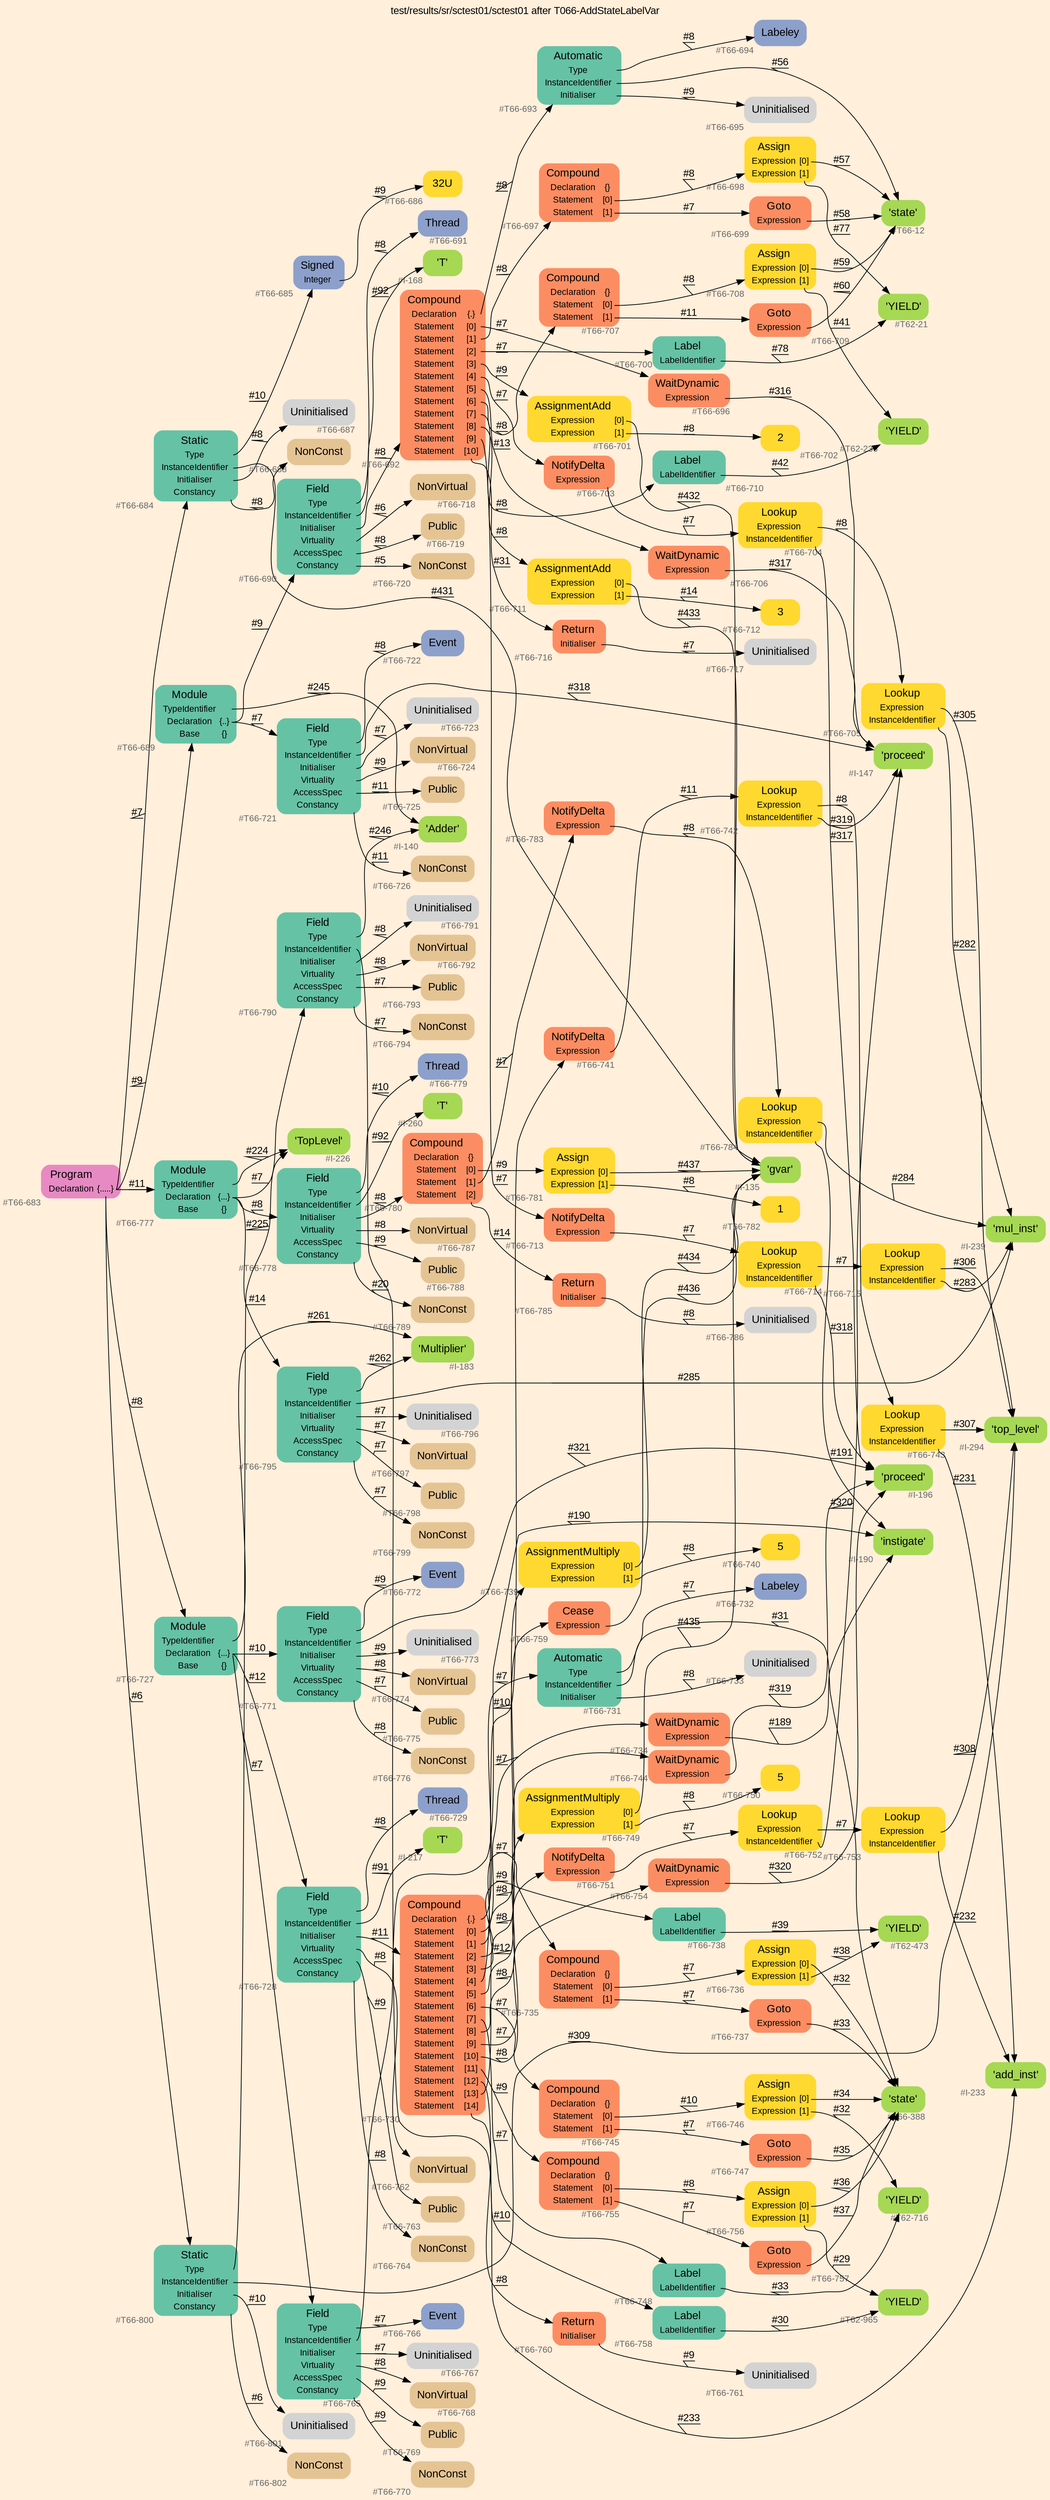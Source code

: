 digraph "test/results/sr/sctest01/sctest01 after T066-AddStateLabelVar" {
label = "test/results/sr/sctest01/sctest01 after T066-AddStateLabelVar"
labelloc = t
graph [
    rankdir = "LR"
    ranksep = 0.3
    bgcolor = antiquewhite1
    color = black
    fontcolor = black
    fontname = "Arial"
];
node [
    fontname = "Arial"
];
edge [
    fontname = "Arial"
];

// -------------------- node figure --------------------
// -------- block #T66-683 ----------
"#T66-683" [
    fillcolor = "/set28/4"
    xlabel = "#T66-683"
    fontsize = "12"
    fontcolor = grey40
    shape = "plaintext"
    label = <<TABLE BORDER="0" CELLBORDER="0" CELLSPACING="0">
     <TR><TD><FONT COLOR="black" POINT-SIZE="15">Program</FONT></TD></TR>
     <TR><TD><FONT COLOR="black" POINT-SIZE="12">Declaration</FONT></TD><TD PORT="port0"><FONT COLOR="black" POINT-SIZE="12">{.....}</FONT></TD></TR>
    </TABLE>>
    style = "rounded,filled"
];

// -------- block #T66-684 ----------
"#T66-684" [
    fillcolor = "/set28/1"
    xlabel = "#T66-684"
    fontsize = "12"
    fontcolor = grey40
    shape = "plaintext"
    label = <<TABLE BORDER="0" CELLBORDER="0" CELLSPACING="0">
     <TR><TD><FONT COLOR="black" POINT-SIZE="15">Static</FONT></TD></TR>
     <TR><TD><FONT COLOR="black" POINT-SIZE="12">Type</FONT></TD><TD PORT="port0"></TD></TR>
     <TR><TD><FONT COLOR="black" POINT-SIZE="12">InstanceIdentifier</FONT></TD><TD PORT="port1"></TD></TR>
     <TR><TD><FONT COLOR="black" POINT-SIZE="12">Initialiser</FONT></TD><TD PORT="port2"></TD></TR>
     <TR><TD><FONT COLOR="black" POINT-SIZE="12">Constancy</FONT></TD><TD PORT="port3"></TD></TR>
    </TABLE>>
    style = "rounded,filled"
];

// -------- block #T66-685 ----------
"#T66-685" [
    fillcolor = "/set28/3"
    xlabel = "#T66-685"
    fontsize = "12"
    fontcolor = grey40
    shape = "plaintext"
    label = <<TABLE BORDER="0" CELLBORDER="0" CELLSPACING="0">
     <TR><TD><FONT COLOR="black" POINT-SIZE="15">Signed</FONT></TD></TR>
     <TR><TD><FONT COLOR="black" POINT-SIZE="12">Integer</FONT></TD><TD PORT="port0"></TD></TR>
    </TABLE>>
    style = "rounded,filled"
];

// -------- block #T66-686 ----------
"#T66-686" [
    fillcolor = "/set28/6"
    xlabel = "#T66-686"
    fontsize = "12"
    fontcolor = grey40
    shape = "plaintext"
    label = <<TABLE BORDER="0" CELLBORDER="0" CELLSPACING="0">
     <TR><TD><FONT COLOR="black" POINT-SIZE="15">32U</FONT></TD></TR>
    </TABLE>>
    style = "rounded,filled"
];

// -------- block #I-135 ----------
"#I-135" [
    fillcolor = "/set28/5"
    xlabel = "#I-135"
    fontsize = "12"
    fontcolor = grey40
    shape = "plaintext"
    label = <<TABLE BORDER="0" CELLBORDER="0" CELLSPACING="0">
     <TR><TD><FONT COLOR="black" POINT-SIZE="15">'gvar'</FONT></TD></TR>
    </TABLE>>
    style = "rounded,filled"
];

// -------- block #T66-687 ----------
"#T66-687" [
    xlabel = "#T66-687"
    fontsize = "12"
    fontcolor = grey40
    shape = "plaintext"
    label = <<TABLE BORDER="0" CELLBORDER="0" CELLSPACING="0">
     <TR><TD><FONT COLOR="black" POINT-SIZE="15">Uninitialised</FONT></TD></TR>
    </TABLE>>
    style = "rounded,filled"
];

// -------- block #T66-688 ----------
"#T66-688" [
    fillcolor = "/set28/7"
    xlabel = "#T66-688"
    fontsize = "12"
    fontcolor = grey40
    shape = "plaintext"
    label = <<TABLE BORDER="0" CELLBORDER="0" CELLSPACING="0">
     <TR><TD><FONT COLOR="black" POINT-SIZE="15">NonConst</FONT></TD></TR>
    </TABLE>>
    style = "rounded,filled"
];

// -------- block #T66-689 ----------
"#T66-689" [
    fillcolor = "/set28/1"
    xlabel = "#T66-689"
    fontsize = "12"
    fontcolor = grey40
    shape = "plaintext"
    label = <<TABLE BORDER="0" CELLBORDER="0" CELLSPACING="0">
     <TR><TD><FONT COLOR="black" POINT-SIZE="15">Module</FONT></TD></TR>
     <TR><TD><FONT COLOR="black" POINT-SIZE="12">TypeIdentifier</FONT></TD><TD PORT="port0"></TD></TR>
     <TR><TD><FONT COLOR="black" POINT-SIZE="12">Declaration</FONT></TD><TD PORT="port1"><FONT COLOR="black" POINT-SIZE="12">{..}</FONT></TD></TR>
     <TR><TD><FONT COLOR="black" POINT-SIZE="12">Base</FONT></TD><TD PORT="port2"><FONT COLOR="black" POINT-SIZE="12">{}</FONT></TD></TR>
    </TABLE>>
    style = "rounded,filled"
];

// -------- block #I-140 ----------
"#I-140" [
    fillcolor = "/set28/5"
    xlabel = "#I-140"
    fontsize = "12"
    fontcolor = grey40
    shape = "plaintext"
    label = <<TABLE BORDER="0" CELLBORDER="0" CELLSPACING="0">
     <TR><TD><FONT COLOR="black" POINT-SIZE="15">'Adder'</FONT></TD></TR>
    </TABLE>>
    style = "rounded,filled"
];

// -------- block #T66-690 ----------
"#T66-690" [
    fillcolor = "/set28/1"
    xlabel = "#T66-690"
    fontsize = "12"
    fontcolor = grey40
    shape = "plaintext"
    label = <<TABLE BORDER="0" CELLBORDER="0" CELLSPACING="0">
     <TR><TD><FONT COLOR="black" POINT-SIZE="15">Field</FONT></TD></TR>
     <TR><TD><FONT COLOR="black" POINT-SIZE="12">Type</FONT></TD><TD PORT="port0"></TD></TR>
     <TR><TD><FONT COLOR="black" POINT-SIZE="12">InstanceIdentifier</FONT></TD><TD PORT="port1"></TD></TR>
     <TR><TD><FONT COLOR="black" POINT-SIZE="12">Initialiser</FONT></TD><TD PORT="port2"></TD></TR>
     <TR><TD><FONT COLOR="black" POINT-SIZE="12">Virtuality</FONT></TD><TD PORT="port3"></TD></TR>
     <TR><TD><FONT COLOR="black" POINT-SIZE="12">AccessSpec</FONT></TD><TD PORT="port4"></TD></TR>
     <TR><TD><FONT COLOR="black" POINT-SIZE="12">Constancy</FONT></TD><TD PORT="port5"></TD></TR>
    </TABLE>>
    style = "rounded,filled"
];

// -------- block #T66-691 ----------
"#T66-691" [
    fillcolor = "/set28/3"
    xlabel = "#T66-691"
    fontsize = "12"
    fontcolor = grey40
    shape = "plaintext"
    label = <<TABLE BORDER="0" CELLBORDER="0" CELLSPACING="0">
     <TR><TD><FONT COLOR="black" POINT-SIZE="15">Thread</FONT></TD></TR>
    </TABLE>>
    style = "rounded,filled"
];

// -------- block #I-168 ----------
"#I-168" [
    fillcolor = "/set28/5"
    xlabel = "#I-168"
    fontsize = "12"
    fontcolor = grey40
    shape = "plaintext"
    label = <<TABLE BORDER="0" CELLBORDER="0" CELLSPACING="0">
     <TR><TD><FONT COLOR="black" POINT-SIZE="15">'T'</FONT></TD></TR>
    </TABLE>>
    style = "rounded,filled"
];

// -------- block #T66-692 ----------
"#T66-692" [
    fillcolor = "/set28/2"
    xlabel = "#T66-692"
    fontsize = "12"
    fontcolor = grey40
    shape = "plaintext"
    label = <<TABLE BORDER="0" CELLBORDER="0" CELLSPACING="0">
     <TR><TD><FONT COLOR="black" POINT-SIZE="15">Compound</FONT></TD></TR>
     <TR><TD><FONT COLOR="black" POINT-SIZE="12">Declaration</FONT></TD><TD PORT="port0"><FONT COLOR="black" POINT-SIZE="12">{.}</FONT></TD></TR>
     <TR><TD><FONT COLOR="black" POINT-SIZE="12">Statement</FONT></TD><TD PORT="port1"><FONT COLOR="black" POINT-SIZE="12">[0]</FONT></TD></TR>
     <TR><TD><FONT COLOR="black" POINT-SIZE="12">Statement</FONT></TD><TD PORT="port2"><FONT COLOR="black" POINT-SIZE="12">[1]</FONT></TD></TR>
     <TR><TD><FONT COLOR="black" POINT-SIZE="12">Statement</FONT></TD><TD PORT="port3"><FONT COLOR="black" POINT-SIZE="12">[2]</FONT></TD></TR>
     <TR><TD><FONT COLOR="black" POINT-SIZE="12">Statement</FONT></TD><TD PORT="port4"><FONT COLOR="black" POINT-SIZE="12">[3]</FONT></TD></TR>
     <TR><TD><FONT COLOR="black" POINT-SIZE="12">Statement</FONT></TD><TD PORT="port5"><FONT COLOR="black" POINT-SIZE="12">[4]</FONT></TD></TR>
     <TR><TD><FONT COLOR="black" POINT-SIZE="12">Statement</FONT></TD><TD PORT="port6"><FONT COLOR="black" POINT-SIZE="12">[5]</FONT></TD></TR>
     <TR><TD><FONT COLOR="black" POINT-SIZE="12">Statement</FONT></TD><TD PORT="port7"><FONT COLOR="black" POINT-SIZE="12">[6]</FONT></TD></TR>
     <TR><TD><FONT COLOR="black" POINT-SIZE="12">Statement</FONT></TD><TD PORT="port8"><FONT COLOR="black" POINT-SIZE="12">[7]</FONT></TD></TR>
     <TR><TD><FONT COLOR="black" POINT-SIZE="12">Statement</FONT></TD><TD PORT="port9"><FONT COLOR="black" POINT-SIZE="12">[8]</FONT></TD></TR>
     <TR><TD><FONT COLOR="black" POINT-SIZE="12">Statement</FONT></TD><TD PORT="port10"><FONT COLOR="black" POINT-SIZE="12">[9]</FONT></TD></TR>
     <TR><TD><FONT COLOR="black" POINT-SIZE="12">Statement</FONT></TD><TD PORT="port11"><FONT COLOR="black" POINT-SIZE="12">[10]</FONT></TD></TR>
    </TABLE>>
    style = "rounded,filled"
];

// -------- block #T66-693 ----------
"#T66-693" [
    fillcolor = "/set28/1"
    xlabel = "#T66-693"
    fontsize = "12"
    fontcolor = grey40
    shape = "plaintext"
    label = <<TABLE BORDER="0" CELLBORDER="0" CELLSPACING="0">
     <TR><TD><FONT COLOR="black" POINT-SIZE="15">Automatic</FONT></TD></TR>
     <TR><TD><FONT COLOR="black" POINT-SIZE="12">Type</FONT></TD><TD PORT="port0"></TD></TR>
     <TR><TD><FONT COLOR="black" POINT-SIZE="12">InstanceIdentifier</FONT></TD><TD PORT="port1"></TD></TR>
     <TR><TD><FONT COLOR="black" POINT-SIZE="12">Initialiser</FONT></TD><TD PORT="port2"></TD></TR>
    </TABLE>>
    style = "rounded,filled"
];

// -------- block #T66-694 ----------
"#T66-694" [
    fillcolor = "/set28/3"
    xlabel = "#T66-694"
    fontsize = "12"
    fontcolor = grey40
    shape = "plaintext"
    label = <<TABLE BORDER="0" CELLBORDER="0" CELLSPACING="0">
     <TR><TD><FONT COLOR="black" POINT-SIZE="15">Labeley</FONT></TD></TR>
    </TABLE>>
    style = "rounded,filled"
];

// -------- block #T66-12 ----------
"#T66-12" [
    fillcolor = "/set28/5"
    xlabel = "#T66-12"
    fontsize = "12"
    fontcolor = grey40
    shape = "plaintext"
    label = <<TABLE BORDER="0" CELLBORDER="0" CELLSPACING="0">
     <TR><TD><FONT COLOR="black" POINT-SIZE="15">'state'</FONT></TD></TR>
    </TABLE>>
    style = "rounded,filled"
];

// -------- block #T66-695 ----------
"#T66-695" [
    xlabel = "#T66-695"
    fontsize = "12"
    fontcolor = grey40
    shape = "plaintext"
    label = <<TABLE BORDER="0" CELLBORDER="0" CELLSPACING="0">
     <TR><TD><FONT COLOR="black" POINT-SIZE="15">Uninitialised</FONT></TD></TR>
    </TABLE>>
    style = "rounded,filled"
];

// -------- block #T66-696 ----------
"#T66-696" [
    fillcolor = "/set28/2"
    xlabel = "#T66-696"
    fontsize = "12"
    fontcolor = grey40
    shape = "plaintext"
    label = <<TABLE BORDER="0" CELLBORDER="0" CELLSPACING="0">
     <TR><TD><FONT COLOR="black" POINT-SIZE="15">WaitDynamic</FONT></TD></TR>
     <TR><TD><FONT COLOR="black" POINT-SIZE="12">Expression</FONT></TD><TD PORT="port0"></TD></TR>
    </TABLE>>
    style = "rounded,filled"
];

// -------- block #I-147 ----------
"#I-147" [
    fillcolor = "/set28/5"
    xlabel = "#I-147"
    fontsize = "12"
    fontcolor = grey40
    shape = "plaintext"
    label = <<TABLE BORDER="0" CELLBORDER="0" CELLSPACING="0">
     <TR><TD><FONT COLOR="black" POINT-SIZE="15">'proceed'</FONT></TD></TR>
    </TABLE>>
    style = "rounded,filled"
];

// -------- block #T66-697 ----------
"#T66-697" [
    fillcolor = "/set28/2"
    xlabel = "#T66-697"
    fontsize = "12"
    fontcolor = grey40
    shape = "plaintext"
    label = <<TABLE BORDER="0" CELLBORDER="0" CELLSPACING="0">
     <TR><TD><FONT COLOR="black" POINT-SIZE="15">Compound</FONT></TD></TR>
     <TR><TD><FONT COLOR="black" POINT-SIZE="12">Declaration</FONT></TD><TD PORT="port0"><FONT COLOR="black" POINT-SIZE="12">{}</FONT></TD></TR>
     <TR><TD><FONT COLOR="black" POINT-SIZE="12">Statement</FONT></TD><TD PORT="port1"><FONT COLOR="black" POINT-SIZE="12">[0]</FONT></TD></TR>
     <TR><TD><FONT COLOR="black" POINT-SIZE="12">Statement</FONT></TD><TD PORT="port2"><FONT COLOR="black" POINT-SIZE="12">[1]</FONT></TD></TR>
    </TABLE>>
    style = "rounded,filled"
];

// -------- block #T66-698 ----------
"#T66-698" [
    fillcolor = "/set28/6"
    xlabel = "#T66-698"
    fontsize = "12"
    fontcolor = grey40
    shape = "plaintext"
    label = <<TABLE BORDER="0" CELLBORDER="0" CELLSPACING="0">
     <TR><TD><FONT COLOR="black" POINT-SIZE="15">Assign</FONT></TD></TR>
     <TR><TD><FONT COLOR="black" POINT-SIZE="12">Expression</FONT></TD><TD PORT="port0"><FONT COLOR="black" POINT-SIZE="12">[0]</FONT></TD></TR>
     <TR><TD><FONT COLOR="black" POINT-SIZE="12">Expression</FONT></TD><TD PORT="port1"><FONT COLOR="black" POINT-SIZE="12">[1]</FONT></TD></TR>
    </TABLE>>
    style = "rounded,filled"
];

// -------- block #T62-21 ----------
"#T62-21" [
    fillcolor = "/set28/5"
    xlabel = "#T62-21"
    fontsize = "12"
    fontcolor = grey40
    shape = "plaintext"
    label = <<TABLE BORDER="0" CELLBORDER="0" CELLSPACING="0">
     <TR><TD><FONT COLOR="black" POINT-SIZE="15">'YIELD'</FONT></TD></TR>
    </TABLE>>
    style = "rounded,filled"
];

// -------- block #T66-699 ----------
"#T66-699" [
    fillcolor = "/set28/2"
    xlabel = "#T66-699"
    fontsize = "12"
    fontcolor = grey40
    shape = "plaintext"
    label = <<TABLE BORDER="0" CELLBORDER="0" CELLSPACING="0">
     <TR><TD><FONT COLOR="black" POINT-SIZE="15">Goto</FONT></TD></TR>
     <TR><TD><FONT COLOR="black" POINT-SIZE="12">Expression</FONT></TD><TD PORT="port0"></TD></TR>
    </TABLE>>
    style = "rounded,filled"
];

// -------- block #T66-700 ----------
"#T66-700" [
    fillcolor = "/set28/1"
    xlabel = "#T66-700"
    fontsize = "12"
    fontcolor = grey40
    shape = "plaintext"
    label = <<TABLE BORDER="0" CELLBORDER="0" CELLSPACING="0">
     <TR><TD><FONT COLOR="black" POINT-SIZE="15">Label</FONT></TD></TR>
     <TR><TD><FONT COLOR="black" POINT-SIZE="12">LabelIdentifier</FONT></TD><TD PORT="port0"></TD></TR>
    </TABLE>>
    style = "rounded,filled"
];

// -------- block #T66-701 ----------
"#T66-701" [
    fillcolor = "/set28/6"
    xlabel = "#T66-701"
    fontsize = "12"
    fontcolor = grey40
    shape = "plaintext"
    label = <<TABLE BORDER="0" CELLBORDER="0" CELLSPACING="0">
     <TR><TD><FONT COLOR="black" POINT-SIZE="15">AssignmentAdd</FONT></TD></TR>
     <TR><TD><FONT COLOR="black" POINT-SIZE="12">Expression</FONT></TD><TD PORT="port0"><FONT COLOR="black" POINT-SIZE="12">[0]</FONT></TD></TR>
     <TR><TD><FONT COLOR="black" POINT-SIZE="12">Expression</FONT></TD><TD PORT="port1"><FONT COLOR="black" POINT-SIZE="12">[1]</FONT></TD></TR>
    </TABLE>>
    style = "rounded,filled"
];

// -------- block #T66-702 ----------
"#T66-702" [
    fillcolor = "/set28/6"
    xlabel = "#T66-702"
    fontsize = "12"
    fontcolor = grey40
    shape = "plaintext"
    label = <<TABLE BORDER="0" CELLBORDER="0" CELLSPACING="0">
     <TR><TD><FONT COLOR="black" POINT-SIZE="15">2</FONT></TD></TR>
    </TABLE>>
    style = "rounded,filled"
];

// -------- block #T66-703 ----------
"#T66-703" [
    fillcolor = "/set28/2"
    xlabel = "#T66-703"
    fontsize = "12"
    fontcolor = grey40
    shape = "plaintext"
    label = <<TABLE BORDER="0" CELLBORDER="0" CELLSPACING="0">
     <TR><TD><FONT COLOR="black" POINT-SIZE="15">NotifyDelta</FONT></TD></TR>
     <TR><TD><FONT COLOR="black" POINT-SIZE="12">Expression</FONT></TD><TD PORT="port0"></TD></TR>
    </TABLE>>
    style = "rounded,filled"
];

// -------- block #T66-704 ----------
"#T66-704" [
    fillcolor = "/set28/6"
    xlabel = "#T66-704"
    fontsize = "12"
    fontcolor = grey40
    shape = "plaintext"
    label = <<TABLE BORDER="0" CELLBORDER="0" CELLSPACING="0">
     <TR><TD><FONT COLOR="black" POINT-SIZE="15">Lookup</FONT></TD></TR>
     <TR><TD><FONT COLOR="black" POINT-SIZE="12">Expression</FONT></TD><TD PORT="port0"></TD></TR>
     <TR><TD><FONT COLOR="black" POINT-SIZE="12">InstanceIdentifier</FONT></TD><TD PORT="port1"></TD></TR>
    </TABLE>>
    style = "rounded,filled"
];

// -------- block #T66-705 ----------
"#T66-705" [
    fillcolor = "/set28/6"
    xlabel = "#T66-705"
    fontsize = "12"
    fontcolor = grey40
    shape = "plaintext"
    label = <<TABLE BORDER="0" CELLBORDER="0" CELLSPACING="0">
     <TR><TD><FONT COLOR="black" POINT-SIZE="15">Lookup</FONT></TD></TR>
     <TR><TD><FONT COLOR="black" POINT-SIZE="12">Expression</FONT></TD><TD PORT="port0"></TD></TR>
     <TR><TD><FONT COLOR="black" POINT-SIZE="12">InstanceIdentifier</FONT></TD><TD PORT="port1"></TD></TR>
    </TABLE>>
    style = "rounded,filled"
];

// -------- block #I-294 ----------
"#I-294" [
    fillcolor = "/set28/5"
    xlabel = "#I-294"
    fontsize = "12"
    fontcolor = grey40
    shape = "plaintext"
    label = <<TABLE BORDER="0" CELLBORDER="0" CELLSPACING="0">
     <TR><TD><FONT COLOR="black" POINT-SIZE="15">'top_level'</FONT></TD></TR>
    </TABLE>>
    style = "rounded,filled"
];

// -------- block #I-239 ----------
"#I-239" [
    fillcolor = "/set28/5"
    xlabel = "#I-239"
    fontsize = "12"
    fontcolor = grey40
    shape = "plaintext"
    label = <<TABLE BORDER="0" CELLBORDER="0" CELLSPACING="0">
     <TR><TD><FONT COLOR="black" POINT-SIZE="15">'mul_inst'</FONT></TD></TR>
    </TABLE>>
    style = "rounded,filled"
];

// -------- block #I-196 ----------
"#I-196" [
    fillcolor = "/set28/5"
    xlabel = "#I-196"
    fontsize = "12"
    fontcolor = grey40
    shape = "plaintext"
    label = <<TABLE BORDER="0" CELLBORDER="0" CELLSPACING="0">
     <TR><TD><FONT COLOR="black" POINT-SIZE="15">'proceed'</FONT></TD></TR>
    </TABLE>>
    style = "rounded,filled"
];

// -------- block #T66-706 ----------
"#T66-706" [
    fillcolor = "/set28/2"
    xlabel = "#T66-706"
    fontsize = "12"
    fontcolor = grey40
    shape = "plaintext"
    label = <<TABLE BORDER="0" CELLBORDER="0" CELLSPACING="0">
     <TR><TD><FONT COLOR="black" POINT-SIZE="15">WaitDynamic</FONT></TD></TR>
     <TR><TD><FONT COLOR="black" POINT-SIZE="12">Expression</FONT></TD><TD PORT="port0"></TD></TR>
    </TABLE>>
    style = "rounded,filled"
];

// -------- block #T66-707 ----------
"#T66-707" [
    fillcolor = "/set28/2"
    xlabel = "#T66-707"
    fontsize = "12"
    fontcolor = grey40
    shape = "plaintext"
    label = <<TABLE BORDER="0" CELLBORDER="0" CELLSPACING="0">
     <TR><TD><FONT COLOR="black" POINT-SIZE="15">Compound</FONT></TD></TR>
     <TR><TD><FONT COLOR="black" POINT-SIZE="12">Declaration</FONT></TD><TD PORT="port0"><FONT COLOR="black" POINT-SIZE="12">{}</FONT></TD></TR>
     <TR><TD><FONT COLOR="black" POINT-SIZE="12">Statement</FONT></TD><TD PORT="port1"><FONT COLOR="black" POINT-SIZE="12">[0]</FONT></TD></TR>
     <TR><TD><FONT COLOR="black" POINT-SIZE="12">Statement</FONT></TD><TD PORT="port2"><FONT COLOR="black" POINT-SIZE="12">[1]</FONT></TD></TR>
    </TABLE>>
    style = "rounded,filled"
];

// -------- block #T66-708 ----------
"#T66-708" [
    fillcolor = "/set28/6"
    xlabel = "#T66-708"
    fontsize = "12"
    fontcolor = grey40
    shape = "plaintext"
    label = <<TABLE BORDER="0" CELLBORDER="0" CELLSPACING="0">
     <TR><TD><FONT COLOR="black" POINT-SIZE="15">Assign</FONT></TD></TR>
     <TR><TD><FONT COLOR="black" POINT-SIZE="12">Expression</FONT></TD><TD PORT="port0"><FONT COLOR="black" POINT-SIZE="12">[0]</FONT></TD></TR>
     <TR><TD><FONT COLOR="black" POINT-SIZE="12">Expression</FONT></TD><TD PORT="port1"><FONT COLOR="black" POINT-SIZE="12">[1]</FONT></TD></TR>
    </TABLE>>
    style = "rounded,filled"
];

// -------- block #T62-236 ----------
"#T62-236" [
    fillcolor = "/set28/5"
    xlabel = "#T62-236"
    fontsize = "12"
    fontcolor = grey40
    shape = "plaintext"
    label = <<TABLE BORDER="0" CELLBORDER="0" CELLSPACING="0">
     <TR><TD><FONT COLOR="black" POINT-SIZE="15">'YIELD'</FONT></TD></TR>
    </TABLE>>
    style = "rounded,filled"
];

// -------- block #T66-709 ----------
"#T66-709" [
    fillcolor = "/set28/2"
    xlabel = "#T66-709"
    fontsize = "12"
    fontcolor = grey40
    shape = "plaintext"
    label = <<TABLE BORDER="0" CELLBORDER="0" CELLSPACING="0">
     <TR><TD><FONT COLOR="black" POINT-SIZE="15">Goto</FONT></TD></TR>
     <TR><TD><FONT COLOR="black" POINT-SIZE="12">Expression</FONT></TD><TD PORT="port0"></TD></TR>
    </TABLE>>
    style = "rounded,filled"
];

// -------- block #T66-710 ----------
"#T66-710" [
    fillcolor = "/set28/1"
    xlabel = "#T66-710"
    fontsize = "12"
    fontcolor = grey40
    shape = "plaintext"
    label = <<TABLE BORDER="0" CELLBORDER="0" CELLSPACING="0">
     <TR><TD><FONT COLOR="black" POINT-SIZE="15">Label</FONT></TD></TR>
     <TR><TD><FONT COLOR="black" POINT-SIZE="12">LabelIdentifier</FONT></TD><TD PORT="port0"></TD></TR>
    </TABLE>>
    style = "rounded,filled"
];

// -------- block #T66-711 ----------
"#T66-711" [
    fillcolor = "/set28/6"
    xlabel = "#T66-711"
    fontsize = "12"
    fontcolor = grey40
    shape = "plaintext"
    label = <<TABLE BORDER="0" CELLBORDER="0" CELLSPACING="0">
     <TR><TD><FONT COLOR="black" POINT-SIZE="15">AssignmentAdd</FONT></TD></TR>
     <TR><TD><FONT COLOR="black" POINT-SIZE="12">Expression</FONT></TD><TD PORT="port0"><FONT COLOR="black" POINT-SIZE="12">[0]</FONT></TD></TR>
     <TR><TD><FONT COLOR="black" POINT-SIZE="12">Expression</FONT></TD><TD PORT="port1"><FONT COLOR="black" POINT-SIZE="12">[1]</FONT></TD></TR>
    </TABLE>>
    style = "rounded,filled"
];

// -------- block #T66-712 ----------
"#T66-712" [
    fillcolor = "/set28/6"
    xlabel = "#T66-712"
    fontsize = "12"
    fontcolor = grey40
    shape = "plaintext"
    label = <<TABLE BORDER="0" CELLBORDER="0" CELLSPACING="0">
     <TR><TD><FONT COLOR="black" POINT-SIZE="15">3</FONT></TD></TR>
    </TABLE>>
    style = "rounded,filled"
];

// -------- block #T66-713 ----------
"#T66-713" [
    fillcolor = "/set28/2"
    xlabel = "#T66-713"
    fontsize = "12"
    fontcolor = grey40
    shape = "plaintext"
    label = <<TABLE BORDER="0" CELLBORDER="0" CELLSPACING="0">
     <TR><TD><FONT COLOR="black" POINT-SIZE="15">NotifyDelta</FONT></TD></TR>
     <TR><TD><FONT COLOR="black" POINT-SIZE="12">Expression</FONT></TD><TD PORT="port0"></TD></TR>
    </TABLE>>
    style = "rounded,filled"
];

// -------- block #T66-714 ----------
"#T66-714" [
    fillcolor = "/set28/6"
    xlabel = "#T66-714"
    fontsize = "12"
    fontcolor = grey40
    shape = "plaintext"
    label = <<TABLE BORDER="0" CELLBORDER="0" CELLSPACING="0">
     <TR><TD><FONT COLOR="black" POINT-SIZE="15">Lookup</FONT></TD></TR>
     <TR><TD><FONT COLOR="black" POINT-SIZE="12">Expression</FONT></TD><TD PORT="port0"></TD></TR>
     <TR><TD><FONT COLOR="black" POINT-SIZE="12">InstanceIdentifier</FONT></TD><TD PORT="port1"></TD></TR>
    </TABLE>>
    style = "rounded,filled"
];

// -------- block #T66-715 ----------
"#T66-715" [
    fillcolor = "/set28/6"
    xlabel = "#T66-715"
    fontsize = "12"
    fontcolor = grey40
    shape = "plaintext"
    label = <<TABLE BORDER="0" CELLBORDER="0" CELLSPACING="0">
     <TR><TD><FONT COLOR="black" POINT-SIZE="15">Lookup</FONT></TD></TR>
     <TR><TD><FONT COLOR="black" POINT-SIZE="12">Expression</FONT></TD><TD PORT="port0"></TD></TR>
     <TR><TD><FONT COLOR="black" POINT-SIZE="12">InstanceIdentifier</FONT></TD><TD PORT="port1"></TD></TR>
    </TABLE>>
    style = "rounded,filled"
];

// -------- block #T66-716 ----------
"#T66-716" [
    fillcolor = "/set28/2"
    xlabel = "#T66-716"
    fontsize = "12"
    fontcolor = grey40
    shape = "plaintext"
    label = <<TABLE BORDER="0" CELLBORDER="0" CELLSPACING="0">
     <TR><TD><FONT COLOR="black" POINT-SIZE="15">Return</FONT></TD></TR>
     <TR><TD><FONT COLOR="black" POINT-SIZE="12">Initialiser</FONT></TD><TD PORT="port0"></TD></TR>
    </TABLE>>
    style = "rounded,filled"
];

// -------- block #T66-717 ----------
"#T66-717" [
    xlabel = "#T66-717"
    fontsize = "12"
    fontcolor = grey40
    shape = "plaintext"
    label = <<TABLE BORDER="0" CELLBORDER="0" CELLSPACING="0">
     <TR><TD><FONT COLOR="black" POINT-SIZE="15">Uninitialised</FONT></TD></TR>
    </TABLE>>
    style = "rounded,filled"
];

// -------- block #T66-718 ----------
"#T66-718" [
    fillcolor = "/set28/7"
    xlabel = "#T66-718"
    fontsize = "12"
    fontcolor = grey40
    shape = "plaintext"
    label = <<TABLE BORDER="0" CELLBORDER="0" CELLSPACING="0">
     <TR><TD><FONT COLOR="black" POINT-SIZE="15">NonVirtual</FONT></TD></TR>
    </TABLE>>
    style = "rounded,filled"
];

// -------- block #T66-719 ----------
"#T66-719" [
    fillcolor = "/set28/7"
    xlabel = "#T66-719"
    fontsize = "12"
    fontcolor = grey40
    shape = "plaintext"
    label = <<TABLE BORDER="0" CELLBORDER="0" CELLSPACING="0">
     <TR><TD><FONT COLOR="black" POINT-SIZE="15">Public</FONT></TD></TR>
    </TABLE>>
    style = "rounded,filled"
];

// -------- block #T66-720 ----------
"#T66-720" [
    fillcolor = "/set28/7"
    xlabel = "#T66-720"
    fontsize = "12"
    fontcolor = grey40
    shape = "plaintext"
    label = <<TABLE BORDER="0" CELLBORDER="0" CELLSPACING="0">
     <TR><TD><FONT COLOR="black" POINT-SIZE="15">NonConst</FONT></TD></TR>
    </TABLE>>
    style = "rounded,filled"
];

// -------- block #T66-721 ----------
"#T66-721" [
    fillcolor = "/set28/1"
    xlabel = "#T66-721"
    fontsize = "12"
    fontcolor = grey40
    shape = "plaintext"
    label = <<TABLE BORDER="0" CELLBORDER="0" CELLSPACING="0">
     <TR><TD><FONT COLOR="black" POINT-SIZE="15">Field</FONT></TD></TR>
     <TR><TD><FONT COLOR="black" POINT-SIZE="12">Type</FONT></TD><TD PORT="port0"></TD></TR>
     <TR><TD><FONT COLOR="black" POINT-SIZE="12">InstanceIdentifier</FONT></TD><TD PORT="port1"></TD></TR>
     <TR><TD><FONT COLOR="black" POINT-SIZE="12">Initialiser</FONT></TD><TD PORT="port2"></TD></TR>
     <TR><TD><FONT COLOR="black" POINT-SIZE="12">Virtuality</FONT></TD><TD PORT="port3"></TD></TR>
     <TR><TD><FONT COLOR="black" POINT-SIZE="12">AccessSpec</FONT></TD><TD PORT="port4"></TD></TR>
     <TR><TD><FONT COLOR="black" POINT-SIZE="12">Constancy</FONT></TD><TD PORT="port5"></TD></TR>
    </TABLE>>
    style = "rounded,filled"
];

// -------- block #T66-722 ----------
"#T66-722" [
    fillcolor = "/set28/3"
    xlabel = "#T66-722"
    fontsize = "12"
    fontcolor = grey40
    shape = "plaintext"
    label = <<TABLE BORDER="0" CELLBORDER="0" CELLSPACING="0">
     <TR><TD><FONT COLOR="black" POINT-SIZE="15">Event</FONT></TD></TR>
    </TABLE>>
    style = "rounded,filled"
];

// -------- block #T66-723 ----------
"#T66-723" [
    xlabel = "#T66-723"
    fontsize = "12"
    fontcolor = grey40
    shape = "plaintext"
    label = <<TABLE BORDER="0" CELLBORDER="0" CELLSPACING="0">
     <TR><TD><FONT COLOR="black" POINT-SIZE="15">Uninitialised</FONT></TD></TR>
    </TABLE>>
    style = "rounded,filled"
];

// -------- block #T66-724 ----------
"#T66-724" [
    fillcolor = "/set28/7"
    xlabel = "#T66-724"
    fontsize = "12"
    fontcolor = grey40
    shape = "plaintext"
    label = <<TABLE BORDER="0" CELLBORDER="0" CELLSPACING="0">
     <TR><TD><FONT COLOR="black" POINT-SIZE="15">NonVirtual</FONT></TD></TR>
    </TABLE>>
    style = "rounded,filled"
];

// -------- block #T66-725 ----------
"#T66-725" [
    fillcolor = "/set28/7"
    xlabel = "#T66-725"
    fontsize = "12"
    fontcolor = grey40
    shape = "plaintext"
    label = <<TABLE BORDER="0" CELLBORDER="0" CELLSPACING="0">
     <TR><TD><FONT COLOR="black" POINT-SIZE="15">Public</FONT></TD></TR>
    </TABLE>>
    style = "rounded,filled"
];

// -------- block #T66-726 ----------
"#T66-726" [
    fillcolor = "/set28/7"
    xlabel = "#T66-726"
    fontsize = "12"
    fontcolor = grey40
    shape = "plaintext"
    label = <<TABLE BORDER="0" CELLBORDER="0" CELLSPACING="0">
     <TR><TD><FONT COLOR="black" POINT-SIZE="15">NonConst</FONT></TD></TR>
    </TABLE>>
    style = "rounded,filled"
];

// -------- block #T66-727 ----------
"#T66-727" [
    fillcolor = "/set28/1"
    xlabel = "#T66-727"
    fontsize = "12"
    fontcolor = grey40
    shape = "plaintext"
    label = <<TABLE BORDER="0" CELLBORDER="0" CELLSPACING="0">
     <TR><TD><FONT COLOR="black" POINT-SIZE="15">Module</FONT></TD></TR>
     <TR><TD><FONT COLOR="black" POINT-SIZE="12">TypeIdentifier</FONT></TD><TD PORT="port0"></TD></TR>
     <TR><TD><FONT COLOR="black" POINT-SIZE="12">Declaration</FONT></TD><TD PORT="port1"><FONT COLOR="black" POINT-SIZE="12">{...}</FONT></TD></TR>
     <TR><TD><FONT COLOR="black" POINT-SIZE="12">Base</FONT></TD><TD PORT="port2"><FONT COLOR="black" POINT-SIZE="12">{}</FONT></TD></TR>
    </TABLE>>
    style = "rounded,filled"
];

// -------- block #I-183 ----------
"#I-183" [
    fillcolor = "/set28/5"
    xlabel = "#I-183"
    fontsize = "12"
    fontcolor = grey40
    shape = "plaintext"
    label = <<TABLE BORDER="0" CELLBORDER="0" CELLSPACING="0">
     <TR><TD><FONT COLOR="black" POINT-SIZE="15">'Multiplier'</FONT></TD></TR>
    </TABLE>>
    style = "rounded,filled"
];

// -------- block #T66-728 ----------
"#T66-728" [
    fillcolor = "/set28/1"
    xlabel = "#T66-728"
    fontsize = "12"
    fontcolor = grey40
    shape = "plaintext"
    label = <<TABLE BORDER="0" CELLBORDER="0" CELLSPACING="0">
     <TR><TD><FONT COLOR="black" POINT-SIZE="15">Field</FONT></TD></TR>
     <TR><TD><FONT COLOR="black" POINT-SIZE="12">Type</FONT></TD><TD PORT="port0"></TD></TR>
     <TR><TD><FONT COLOR="black" POINT-SIZE="12">InstanceIdentifier</FONT></TD><TD PORT="port1"></TD></TR>
     <TR><TD><FONT COLOR="black" POINT-SIZE="12">Initialiser</FONT></TD><TD PORT="port2"></TD></TR>
     <TR><TD><FONT COLOR="black" POINT-SIZE="12">Virtuality</FONT></TD><TD PORT="port3"></TD></TR>
     <TR><TD><FONT COLOR="black" POINT-SIZE="12">AccessSpec</FONT></TD><TD PORT="port4"></TD></TR>
     <TR><TD><FONT COLOR="black" POINT-SIZE="12">Constancy</FONT></TD><TD PORT="port5"></TD></TR>
    </TABLE>>
    style = "rounded,filled"
];

// -------- block #T66-729 ----------
"#T66-729" [
    fillcolor = "/set28/3"
    xlabel = "#T66-729"
    fontsize = "12"
    fontcolor = grey40
    shape = "plaintext"
    label = <<TABLE BORDER="0" CELLBORDER="0" CELLSPACING="0">
     <TR><TD><FONT COLOR="black" POINT-SIZE="15">Thread</FONT></TD></TR>
    </TABLE>>
    style = "rounded,filled"
];

// -------- block #I-217 ----------
"#I-217" [
    fillcolor = "/set28/5"
    xlabel = "#I-217"
    fontsize = "12"
    fontcolor = grey40
    shape = "plaintext"
    label = <<TABLE BORDER="0" CELLBORDER="0" CELLSPACING="0">
     <TR><TD><FONT COLOR="black" POINT-SIZE="15">'T'</FONT></TD></TR>
    </TABLE>>
    style = "rounded,filled"
];

// -------- block #T66-730 ----------
"#T66-730" [
    fillcolor = "/set28/2"
    xlabel = "#T66-730"
    fontsize = "12"
    fontcolor = grey40
    shape = "plaintext"
    label = <<TABLE BORDER="0" CELLBORDER="0" CELLSPACING="0">
     <TR><TD><FONT COLOR="black" POINT-SIZE="15">Compound</FONT></TD></TR>
     <TR><TD><FONT COLOR="black" POINT-SIZE="12">Declaration</FONT></TD><TD PORT="port0"><FONT COLOR="black" POINT-SIZE="12">{.}</FONT></TD></TR>
     <TR><TD><FONT COLOR="black" POINT-SIZE="12">Statement</FONT></TD><TD PORT="port1"><FONT COLOR="black" POINT-SIZE="12">[0]</FONT></TD></TR>
     <TR><TD><FONT COLOR="black" POINT-SIZE="12">Statement</FONT></TD><TD PORT="port2"><FONT COLOR="black" POINT-SIZE="12">[1]</FONT></TD></TR>
     <TR><TD><FONT COLOR="black" POINT-SIZE="12">Statement</FONT></TD><TD PORT="port3"><FONT COLOR="black" POINT-SIZE="12">[2]</FONT></TD></TR>
     <TR><TD><FONT COLOR="black" POINT-SIZE="12">Statement</FONT></TD><TD PORT="port4"><FONT COLOR="black" POINT-SIZE="12">[3]</FONT></TD></TR>
     <TR><TD><FONT COLOR="black" POINT-SIZE="12">Statement</FONT></TD><TD PORT="port5"><FONT COLOR="black" POINT-SIZE="12">[4]</FONT></TD></TR>
     <TR><TD><FONT COLOR="black" POINT-SIZE="12">Statement</FONT></TD><TD PORT="port6"><FONT COLOR="black" POINT-SIZE="12">[5]</FONT></TD></TR>
     <TR><TD><FONT COLOR="black" POINT-SIZE="12">Statement</FONT></TD><TD PORT="port7"><FONT COLOR="black" POINT-SIZE="12">[6]</FONT></TD></TR>
     <TR><TD><FONT COLOR="black" POINT-SIZE="12">Statement</FONT></TD><TD PORT="port8"><FONT COLOR="black" POINT-SIZE="12">[7]</FONT></TD></TR>
     <TR><TD><FONT COLOR="black" POINT-SIZE="12">Statement</FONT></TD><TD PORT="port9"><FONT COLOR="black" POINT-SIZE="12">[8]</FONT></TD></TR>
     <TR><TD><FONT COLOR="black" POINT-SIZE="12">Statement</FONT></TD><TD PORT="port10"><FONT COLOR="black" POINT-SIZE="12">[9]</FONT></TD></TR>
     <TR><TD><FONT COLOR="black" POINT-SIZE="12">Statement</FONT></TD><TD PORT="port11"><FONT COLOR="black" POINT-SIZE="12">[10]</FONT></TD></TR>
     <TR><TD><FONT COLOR="black" POINT-SIZE="12">Statement</FONT></TD><TD PORT="port12"><FONT COLOR="black" POINT-SIZE="12">[11]</FONT></TD></TR>
     <TR><TD><FONT COLOR="black" POINT-SIZE="12">Statement</FONT></TD><TD PORT="port13"><FONT COLOR="black" POINT-SIZE="12">[12]</FONT></TD></TR>
     <TR><TD><FONT COLOR="black" POINT-SIZE="12">Statement</FONT></TD><TD PORT="port14"><FONT COLOR="black" POINT-SIZE="12">[13]</FONT></TD></TR>
     <TR><TD><FONT COLOR="black" POINT-SIZE="12">Statement</FONT></TD><TD PORT="port15"><FONT COLOR="black" POINT-SIZE="12">[14]</FONT></TD></TR>
    </TABLE>>
    style = "rounded,filled"
];

// -------- block #T66-731 ----------
"#T66-731" [
    fillcolor = "/set28/1"
    xlabel = "#T66-731"
    fontsize = "12"
    fontcolor = grey40
    shape = "plaintext"
    label = <<TABLE BORDER="0" CELLBORDER="0" CELLSPACING="0">
     <TR><TD><FONT COLOR="black" POINT-SIZE="15">Automatic</FONT></TD></TR>
     <TR><TD><FONT COLOR="black" POINT-SIZE="12">Type</FONT></TD><TD PORT="port0"></TD></TR>
     <TR><TD><FONT COLOR="black" POINT-SIZE="12">InstanceIdentifier</FONT></TD><TD PORT="port1"></TD></TR>
     <TR><TD><FONT COLOR="black" POINT-SIZE="12">Initialiser</FONT></TD><TD PORT="port2"></TD></TR>
    </TABLE>>
    style = "rounded,filled"
];

// -------- block #T66-732 ----------
"#T66-732" [
    fillcolor = "/set28/3"
    xlabel = "#T66-732"
    fontsize = "12"
    fontcolor = grey40
    shape = "plaintext"
    label = <<TABLE BORDER="0" CELLBORDER="0" CELLSPACING="0">
     <TR><TD><FONT COLOR="black" POINT-SIZE="15">Labeley</FONT></TD></TR>
    </TABLE>>
    style = "rounded,filled"
];

// -------- block #T66-388 ----------
"#T66-388" [
    fillcolor = "/set28/5"
    xlabel = "#T66-388"
    fontsize = "12"
    fontcolor = grey40
    shape = "plaintext"
    label = <<TABLE BORDER="0" CELLBORDER="0" CELLSPACING="0">
     <TR><TD><FONT COLOR="black" POINT-SIZE="15">'state'</FONT></TD></TR>
    </TABLE>>
    style = "rounded,filled"
];

// -------- block #T66-733 ----------
"#T66-733" [
    xlabel = "#T66-733"
    fontsize = "12"
    fontcolor = grey40
    shape = "plaintext"
    label = <<TABLE BORDER="0" CELLBORDER="0" CELLSPACING="0">
     <TR><TD><FONT COLOR="black" POINT-SIZE="15">Uninitialised</FONT></TD></TR>
    </TABLE>>
    style = "rounded,filled"
];

// -------- block #T66-734 ----------
"#T66-734" [
    fillcolor = "/set28/2"
    xlabel = "#T66-734"
    fontsize = "12"
    fontcolor = grey40
    shape = "plaintext"
    label = <<TABLE BORDER="0" CELLBORDER="0" CELLSPACING="0">
     <TR><TD><FONT COLOR="black" POINT-SIZE="15">WaitDynamic</FONT></TD></TR>
     <TR><TD><FONT COLOR="black" POINT-SIZE="12">Expression</FONT></TD><TD PORT="port0"></TD></TR>
    </TABLE>>
    style = "rounded,filled"
];

// -------- block #I-190 ----------
"#I-190" [
    fillcolor = "/set28/5"
    xlabel = "#I-190"
    fontsize = "12"
    fontcolor = grey40
    shape = "plaintext"
    label = <<TABLE BORDER="0" CELLBORDER="0" CELLSPACING="0">
     <TR><TD><FONT COLOR="black" POINT-SIZE="15">'instigate'</FONT></TD></TR>
    </TABLE>>
    style = "rounded,filled"
];

// -------- block #T66-735 ----------
"#T66-735" [
    fillcolor = "/set28/2"
    xlabel = "#T66-735"
    fontsize = "12"
    fontcolor = grey40
    shape = "plaintext"
    label = <<TABLE BORDER="0" CELLBORDER="0" CELLSPACING="0">
     <TR><TD><FONT COLOR="black" POINT-SIZE="15">Compound</FONT></TD></TR>
     <TR><TD><FONT COLOR="black" POINT-SIZE="12">Declaration</FONT></TD><TD PORT="port0"><FONT COLOR="black" POINT-SIZE="12">{}</FONT></TD></TR>
     <TR><TD><FONT COLOR="black" POINT-SIZE="12">Statement</FONT></TD><TD PORT="port1"><FONT COLOR="black" POINT-SIZE="12">[0]</FONT></TD></TR>
     <TR><TD><FONT COLOR="black" POINT-SIZE="12">Statement</FONT></TD><TD PORT="port2"><FONT COLOR="black" POINT-SIZE="12">[1]</FONT></TD></TR>
    </TABLE>>
    style = "rounded,filled"
];

// -------- block #T66-736 ----------
"#T66-736" [
    fillcolor = "/set28/6"
    xlabel = "#T66-736"
    fontsize = "12"
    fontcolor = grey40
    shape = "plaintext"
    label = <<TABLE BORDER="0" CELLBORDER="0" CELLSPACING="0">
     <TR><TD><FONT COLOR="black" POINT-SIZE="15">Assign</FONT></TD></TR>
     <TR><TD><FONT COLOR="black" POINT-SIZE="12">Expression</FONT></TD><TD PORT="port0"><FONT COLOR="black" POINT-SIZE="12">[0]</FONT></TD></TR>
     <TR><TD><FONT COLOR="black" POINT-SIZE="12">Expression</FONT></TD><TD PORT="port1"><FONT COLOR="black" POINT-SIZE="12">[1]</FONT></TD></TR>
    </TABLE>>
    style = "rounded,filled"
];

// -------- block #T62-473 ----------
"#T62-473" [
    fillcolor = "/set28/5"
    xlabel = "#T62-473"
    fontsize = "12"
    fontcolor = grey40
    shape = "plaintext"
    label = <<TABLE BORDER="0" CELLBORDER="0" CELLSPACING="0">
     <TR><TD><FONT COLOR="black" POINT-SIZE="15">'YIELD'</FONT></TD></TR>
    </TABLE>>
    style = "rounded,filled"
];

// -------- block #T66-737 ----------
"#T66-737" [
    fillcolor = "/set28/2"
    xlabel = "#T66-737"
    fontsize = "12"
    fontcolor = grey40
    shape = "plaintext"
    label = <<TABLE BORDER="0" CELLBORDER="0" CELLSPACING="0">
     <TR><TD><FONT COLOR="black" POINT-SIZE="15">Goto</FONT></TD></TR>
     <TR><TD><FONT COLOR="black" POINT-SIZE="12">Expression</FONT></TD><TD PORT="port0"></TD></TR>
    </TABLE>>
    style = "rounded,filled"
];

// -------- block #T66-738 ----------
"#T66-738" [
    fillcolor = "/set28/1"
    xlabel = "#T66-738"
    fontsize = "12"
    fontcolor = grey40
    shape = "plaintext"
    label = <<TABLE BORDER="0" CELLBORDER="0" CELLSPACING="0">
     <TR><TD><FONT COLOR="black" POINT-SIZE="15">Label</FONT></TD></TR>
     <TR><TD><FONT COLOR="black" POINT-SIZE="12">LabelIdentifier</FONT></TD><TD PORT="port0"></TD></TR>
    </TABLE>>
    style = "rounded,filled"
];

// -------- block #T66-739 ----------
"#T66-739" [
    fillcolor = "/set28/6"
    xlabel = "#T66-739"
    fontsize = "12"
    fontcolor = grey40
    shape = "plaintext"
    label = <<TABLE BORDER="0" CELLBORDER="0" CELLSPACING="0">
     <TR><TD><FONT COLOR="black" POINT-SIZE="15">AssignmentMultiply</FONT></TD></TR>
     <TR><TD><FONT COLOR="black" POINT-SIZE="12">Expression</FONT></TD><TD PORT="port0"><FONT COLOR="black" POINT-SIZE="12">[0]</FONT></TD></TR>
     <TR><TD><FONT COLOR="black" POINT-SIZE="12">Expression</FONT></TD><TD PORT="port1"><FONT COLOR="black" POINT-SIZE="12">[1]</FONT></TD></TR>
    </TABLE>>
    style = "rounded,filled"
];

// -------- block #T66-740 ----------
"#T66-740" [
    fillcolor = "/set28/6"
    xlabel = "#T66-740"
    fontsize = "12"
    fontcolor = grey40
    shape = "plaintext"
    label = <<TABLE BORDER="0" CELLBORDER="0" CELLSPACING="0">
     <TR><TD><FONT COLOR="black" POINT-SIZE="15">5</FONT></TD></TR>
    </TABLE>>
    style = "rounded,filled"
];

// -------- block #T66-741 ----------
"#T66-741" [
    fillcolor = "/set28/2"
    xlabel = "#T66-741"
    fontsize = "12"
    fontcolor = grey40
    shape = "plaintext"
    label = <<TABLE BORDER="0" CELLBORDER="0" CELLSPACING="0">
     <TR><TD><FONT COLOR="black" POINT-SIZE="15">NotifyDelta</FONT></TD></TR>
     <TR><TD><FONT COLOR="black" POINT-SIZE="12">Expression</FONT></TD><TD PORT="port0"></TD></TR>
    </TABLE>>
    style = "rounded,filled"
];

// -------- block #T66-742 ----------
"#T66-742" [
    fillcolor = "/set28/6"
    xlabel = "#T66-742"
    fontsize = "12"
    fontcolor = grey40
    shape = "plaintext"
    label = <<TABLE BORDER="0" CELLBORDER="0" CELLSPACING="0">
     <TR><TD><FONT COLOR="black" POINT-SIZE="15">Lookup</FONT></TD></TR>
     <TR><TD><FONT COLOR="black" POINT-SIZE="12">Expression</FONT></TD><TD PORT="port0"></TD></TR>
     <TR><TD><FONT COLOR="black" POINT-SIZE="12">InstanceIdentifier</FONT></TD><TD PORT="port1"></TD></TR>
    </TABLE>>
    style = "rounded,filled"
];

// -------- block #T66-743 ----------
"#T66-743" [
    fillcolor = "/set28/6"
    xlabel = "#T66-743"
    fontsize = "12"
    fontcolor = grey40
    shape = "plaintext"
    label = <<TABLE BORDER="0" CELLBORDER="0" CELLSPACING="0">
     <TR><TD><FONT COLOR="black" POINT-SIZE="15">Lookup</FONT></TD></TR>
     <TR><TD><FONT COLOR="black" POINT-SIZE="12">Expression</FONT></TD><TD PORT="port0"></TD></TR>
     <TR><TD><FONT COLOR="black" POINT-SIZE="12">InstanceIdentifier</FONT></TD><TD PORT="port1"></TD></TR>
    </TABLE>>
    style = "rounded,filled"
];

// -------- block #I-233 ----------
"#I-233" [
    fillcolor = "/set28/5"
    xlabel = "#I-233"
    fontsize = "12"
    fontcolor = grey40
    shape = "plaintext"
    label = <<TABLE BORDER="0" CELLBORDER="0" CELLSPACING="0">
     <TR><TD><FONT COLOR="black" POINT-SIZE="15">'add_inst'</FONT></TD></TR>
    </TABLE>>
    style = "rounded,filled"
];

// -------- block #T66-744 ----------
"#T66-744" [
    fillcolor = "/set28/2"
    xlabel = "#T66-744"
    fontsize = "12"
    fontcolor = grey40
    shape = "plaintext"
    label = <<TABLE BORDER="0" CELLBORDER="0" CELLSPACING="0">
     <TR><TD><FONT COLOR="black" POINT-SIZE="15">WaitDynamic</FONT></TD></TR>
     <TR><TD><FONT COLOR="black" POINT-SIZE="12">Expression</FONT></TD><TD PORT="port0"></TD></TR>
    </TABLE>>
    style = "rounded,filled"
];

// -------- block #T66-745 ----------
"#T66-745" [
    fillcolor = "/set28/2"
    xlabel = "#T66-745"
    fontsize = "12"
    fontcolor = grey40
    shape = "plaintext"
    label = <<TABLE BORDER="0" CELLBORDER="0" CELLSPACING="0">
     <TR><TD><FONT COLOR="black" POINT-SIZE="15">Compound</FONT></TD></TR>
     <TR><TD><FONT COLOR="black" POINT-SIZE="12">Declaration</FONT></TD><TD PORT="port0"><FONT COLOR="black" POINT-SIZE="12">{}</FONT></TD></TR>
     <TR><TD><FONT COLOR="black" POINT-SIZE="12">Statement</FONT></TD><TD PORT="port1"><FONT COLOR="black" POINT-SIZE="12">[0]</FONT></TD></TR>
     <TR><TD><FONT COLOR="black" POINT-SIZE="12">Statement</FONT></TD><TD PORT="port2"><FONT COLOR="black" POINT-SIZE="12">[1]</FONT></TD></TR>
    </TABLE>>
    style = "rounded,filled"
];

// -------- block #T66-746 ----------
"#T66-746" [
    fillcolor = "/set28/6"
    xlabel = "#T66-746"
    fontsize = "12"
    fontcolor = grey40
    shape = "plaintext"
    label = <<TABLE BORDER="0" CELLBORDER="0" CELLSPACING="0">
     <TR><TD><FONT COLOR="black" POINT-SIZE="15">Assign</FONT></TD></TR>
     <TR><TD><FONT COLOR="black" POINT-SIZE="12">Expression</FONT></TD><TD PORT="port0"><FONT COLOR="black" POINT-SIZE="12">[0]</FONT></TD></TR>
     <TR><TD><FONT COLOR="black" POINT-SIZE="12">Expression</FONT></TD><TD PORT="port1"><FONT COLOR="black" POINT-SIZE="12">[1]</FONT></TD></TR>
    </TABLE>>
    style = "rounded,filled"
];

// -------- block #T62-716 ----------
"#T62-716" [
    fillcolor = "/set28/5"
    xlabel = "#T62-716"
    fontsize = "12"
    fontcolor = grey40
    shape = "plaintext"
    label = <<TABLE BORDER="0" CELLBORDER="0" CELLSPACING="0">
     <TR><TD><FONT COLOR="black" POINT-SIZE="15">'YIELD'</FONT></TD></TR>
    </TABLE>>
    style = "rounded,filled"
];

// -------- block #T66-747 ----------
"#T66-747" [
    fillcolor = "/set28/2"
    xlabel = "#T66-747"
    fontsize = "12"
    fontcolor = grey40
    shape = "plaintext"
    label = <<TABLE BORDER="0" CELLBORDER="0" CELLSPACING="0">
     <TR><TD><FONT COLOR="black" POINT-SIZE="15">Goto</FONT></TD></TR>
     <TR><TD><FONT COLOR="black" POINT-SIZE="12">Expression</FONT></TD><TD PORT="port0"></TD></TR>
    </TABLE>>
    style = "rounded,filled"
];

// -------- block #T66-748 ----------
"#T66-748" [
    fillcolor = "/set28/1"
    xlabel = "#T66-748"
    fontsize = "12"
    fontcolor = grey40
    shape = "plaintext"
    label = <<TABLE BORDER="0" CELLBORDER="0" CELLSPACING="0">
     <TR><TD><FONT COLOR="black" POINT-SIZE="15">Label</FONT></TD></TR>
     <TR><TD><FONT COLOR="black" POINT-SIZE="12">LabelIdentifier</FONT></TD><TD PORT="port0"></TD></TR>
    </TABLE>>
    style = "rounded,filled"
];

// -------- block #T66-749 ----------
"#T66-749" [
    fillcolor = "/set28/6"
    xlabel = "#T66-749"
    fontsize = "12"
    fontcolor = grey40
    shape = "plaintext"
    label = <<TABLE BORDER="0" CELLBORDER="0" CELLSPACING="0">
     <TR><TD><FONT COLOR="black" POINT-SIZE="15">AssignmentMultiply</FONT></TD></TR>
     <TR><TD><FONT COLOR="black" POINT-SIZE="12">Expression</FONT></TD><TD PORT="port0"><FONT COLOR="black" POINT-SIZE="12">[0]</FONT></TD></TR>
     <TR><TD><FONT COLOR="black" POINT-SIZE="12">Expression</FONT></TD><TD PORT="port1"><FONT COLOR="black" POINT-SIZE="12">[1]</FONT></TD></TR>
    </TABLE>>
    style = "rounded,filled"
];

// -------- block #T66-750 ----------
"#T66-750" [
    fillcolor = "/set28/6"
    xlabel = "#T66-750"
    fontsize = "12"
    fontcolor = grey40
    shape = "plaintext"
    label = <<TABLE BORDER="0" CELLBORDER="0" CELLSPACING="0">
     <TR><TD><FONT COLOR="black" POINT-SIZE="15">5</FONT></TD></TR>
    </TABLE>>
    style = "rounded,filled"
];

// -------- block #T66-751 ----------
"#T66-751" [
    fillcolor = "/set28/2"
    xlabel = "#T66-751"
    fontsize = "12"
    fontcolor = grey40
    shape = "plaintext"
    label = <<TABLE BORDER="0" CELLBORDER="0" CELLSPACING="0">
     <TR><TD><FONT COLOR="black" POINT-SIZE="15">NotifyDelta</FONT></TD></TR>
     <TR><TD><FONT COLOR="black" POINT-SIZE="12">Expression</FONT></TD><TD PORT="port0"></TD></TR>
    </TABLE>>
    style = "rounded,filled"
];

// -------- block #T66-752 ----------
"#T66-752" [
    fillcolor = "/set28/6"
    xlabel = "#T66-752"
    fontsize = "12"
    fontcolor = grey40
    shape = "plaintext"
    label = <<TABLE BORDER="0" CELLBORDER="0" CELLSPACING="0">
     <TR><TD><FONT COLOR="black" POINT-SIZE="15">Lookup</FONT></TD></TR>
     <TR><TD><FONT COLOR="black" POINT-SIZE="12">Expression</FONT></TD><TD PORT="port0"></TD></TR>
     <TR><TD><FONT COLOR="black" POINT-SIZE="12">InstanceIdentifier</FONT></TD><TD PORT="port1"></TD></TR>
    </TABLE>>
    style = "rounded,filled"
];

// -------- block #T66-753 ----------
"#T66-753" [
    fillcolor = "/set28/6"
    xlabel = "#T66-753"
    fontsize = "12"
    fontcolor = grey40
    shape = "plaintext"
    label = <<TABLE BORDER="0" CELLBORDER="0" CELLSPACING="0">
     <TR><TD><FONT COLOR="black" POINT-SIZE="15">Lookup</FONT></TD></TR>
     <TR><TD><FONT COLOR="black" POINT-SIZE="12">Expression</FONT></TD><TD PORT="port0"></TD></TR>
     <TR><TD><FONT COLOR="black" POINT-SIZE="12">InstanceIdentifier</FONT></TD><TD PORT="port1"></TD></TR>
    </TABLE>>
    style = "rounded,filled"
];

// -------- block #T66-754 ----------
"#T66-754" [
    fillcolor = "/set28/2"
    xlabel = "#T66-754"
    fontsize = "12"
    fontcolor = grey40
    shape = "plaintext"
    label = <<TABLE BORDER="0" CELLBORDER="0" CELLSPACING="0">
     <TR><TD><FONT COLOR="black" POINT-SIZE="15">WaitDynamic</FONT></TD></TR>
     <TR><TD><FONT COLOR="black" POINT-SIZE="12">Expression</FONT></TD><TD PORT="port0"></TD></TR>
    </TABLE>>
    style = "rounded,filled"
];

// -------- block #T66-755 ----------
"#T66-755" [
    fillcolor = "/set28/2"
    xlabel = "#T66-755"
    fontsize = "12"
    fontcolor = grey40
    shape = "plaintext"
    label = <<TABLE BORDER="0" CELLBORDER="0" CELLSPACING="0">
     <TR><TD><FONT COLOR="black" POINT-SIZE="15">Compound</FONT></TD></TR>
     <TR><TD><FONT COLOR="black" POINT-SIZE="12">Declaration</FONT></TD><TD PORT="port0"><FONT COLOR="black" POINT-SIZE="12">{}</FONT></TD></TR>
     <TR><TD><FONT COLOR="black" POINT-SIZE="12">Statement</FONT></TD><TD PORT="port1"><FONT COLOR="black" POINT-SIZE="12">[0]</FONT></TD></TR>
     <TR><TD><FONT COLOR="black" POINT-SIZE="12">Statement</FONT></TD><TD PORT="port2"><FONT COLOR="black" POINT-SIZE="12">[1]</FONT></TD></TR>
    </TABLE>>
    style = "rounded,filled"
];

// -------- block #T66-756 ----------
"#T66-756" [
    fillcolor = "/set28/6"
    xlabel = "#T66-756"
    fontsize = "12"
    fontcolor = grey40
    shape = "plaintext"
    label = <<TABLE BORDER="0" CELLBORDER="0" CELLSPACING="0">
     <TR><TD><FONT COLOR="black" POINT-SIZE="15">Assign</FONT></TD></TR>
     <TR><TD><FONT COLOR="black" POINT-SIZE="12">Expression</FONT></TD><TD PORT="port0"><FONT COLOR="black" POINT-SIZE="12">[0]</FONT></TD></TR>
     <TR><TD><FONT COLOR="black" POINT-SIZE="12">Expression</FONT></TD><TD PORT="port1"><FONT COLOR="black" POINT-SIZE="12">[1]</FONT></TD></TR>
    </TABLE>>
    style = "rounded,filled"
];

// -------- block #T62-965 ----------
"#T62-965" [
    fillcolor = "/set28/5"
    xlabel = "#T62-965"
    fontsize = "12"
    fontcolor = grey40
    shape = "plaintext"
    label = <<TABLE BORDER="0" CELLBORDER="0" CELLSPACING="0">
     <TR><TD><FONT COLOR="black" POINT-SIZE="15">'YIELD'</FONT></TD></TR>
    </TABLE>>
    style = "rounded,filled"
];

// -------- block #T66-757 ----------
"#T66-757" [
    fillcolor = "/set28/2"
    xlabel = "#T66-757"
    fontsize = "12"
    fontcolor = grey40
    shape = "plaintext"
    label = <<TABLE BORDER="0" CELLBORDER="0" CELLSPACING="0">
     <TR><TD><FONT COLOR="black" POINT-SIZE="15">Goto</FONT></TD></TR>
     <TR><TD><FONT COLOR="black" POINT-SIZE="12">Expression</FONT></TD><TD PORT="port0"></TD></TR>
    </TABLE>>
    style = "rounded,filled"
];

// -------- block #T66-758 ----------
"#T66-758" [
    fillcolor = "/set28/1"
    xlabel = "#T66-758"
    fontsize = "12"
    fontcolor = grey40
    shape = "plaintext"
    label = <<TABLE BORDER="0" CELLBORDER="0" CELLSPACING="0">
     <TR><TD><FONT COLOR="black" POINT-SIZE="15">Label</FONT></TD></TR>
     <TR><TD><FONT COLOR="black" POINT-SIZE="12">LabelIdentifier</FONT></TD><TD PORT="port0"></TD></TR>
    </TABLE>>
    style = "rounded,filled"
];

// -------- block #T66-759 ----------
"#T66-759" [
    fillcolor = "/set28/2"
    xlabel = "#T66-759"
    fontsize = "12"
    fontcolor = grey40
    shape = "plaintext"
    label = <<TABLE BORDER="0" CELLBORDER="0" CELLSPACING="0">
     <TR><TD><FONT COLOR="black" POINT-SIZE="15">Cease</FONT></TD></TR>
     <TR><TD><FONT COLOR="black" POINT-SIZE="12">Expression</FONT></TD><TD PORT="port0"></TD></TR>
    </TABLE>>
    style = "rounded,filled"
];

// -------- block #T66-760 ----------
"#T66-760" [
    fillcolor = "/set28/2"
    xlabel = "#T66-760"
    fontsize = "12"
    fontcolor = grey40
    shape = "plaintext"
    label = <<TABLE BORDER="0" CELLBORDER="0" CELLSPACING="0">
     <TR><TD><FONT COLOR="black" POINT-SIZE="15">Return</FONT></TD></TR>
     <TR><TD><FONT COLOR="black" POINT-SIZE="12">Initialiser</FONT></TD><TD PORT="port0"></TD></TR>
    </TABLE>>
    style = "rounded,filled"
];

// -------- block #T66-761 ----------
"#T66-761" [
    xlabel = "#T66-761"
    fontsize = "12"
    fontcolor = grey40
    shape = "plaintext"
    label = <<TABLE BORDER="0" CELLBORDER="0" CELLSPACING="0">
     <TR><TD><FONT COLOR="black" POINT-SIZE="15">Uninitialised</FONT></TD></TR>
    </TABLE>>
    style = "rounded,filled"
];

// -------- block #T66-762 ----------
"#T66-762" [
    fillcolor = "/set28/7"
    xlabel = "#T66-762"
    fontsize = "12"
    fontcolor = grey40
    shape = "plaintext"
    label = <<TABLE BORDER="0" CELLBORDER="0" CELLSPACING="0">
     <TR><TD><FONT COLOR="black" POINT-SIZE="15">NonVirtual</FONT></TD></TR>
    </TABLE>>
    style = "rounded,filled"
];

// -------- block #T66-763 ----------
"#T66-763" [
    fillcolor = "/set28/7"
    xlabel = "#T66-763"
    fontsize = "12"
    fontcolor = grey40
    shape = "plaintext"
    label = <<TABLE BORDER="0" CELLBORDER="0" CELLSPACING="0">
     <TR><TD><FONT COLOR="black" POINT-SIZE="15">Public</FONT></TD></TR>
    </TABLE>>
    style = "rounded,filled"
];

// -------- block #T66-764 ----------
"#T66-764" [
    fillcolor = "/set28/7"
    xlabel = "#T66-764"
    fontsize = "12"
    fontcolor = grey40
    shape = "plaintext"
    label = <<TABLE BORDER="0" CELLBORDER="0" CELLSPACING="0">
     <TR><TD><FONT COLOR="black" POINT-SIZE="15">NonConst</FONT></TD></TR>
    </TABLE>>
    style = "rounded,filled"
];

// -------- block #T66-765 ----------
"#T66-765" [
    fillcolor = "/set28/1"
    xlabel = "#T66-765"
    fontsize = "12"
    fontcolor = grey40
    shape = "plaintext"
    label = <<TABLE BORDER="0" CELLBORDER="0" CELLSPACING="0">
     <TR><TD><FONT COLOR="black" POINT-SIZE="15">Field</FONT></TD></TR>
     <TR><TD><FONT COLOR="black" POINT-SIZE="12">Type</FONT></TD><TD PORT="port0"></TD></TR>
     <TR><TD><FONT COLOR="black" POINT-SIZE="12">InstanceIdentifier</FONT></TD><TD PORT="port1"></TD></TR>
     <TR><TD><FONT COLOR="black" POINT-SIZE="12">Initialiser</FONT></TD><TD PORT="port2"></TD></TR>
     <TR><TD><FONT COLOR="black" POINT-SIZE="12">Virtuality</FONT></TD><TD PORT="port3"></TD></TR>
     <TR><TD><FONT COLOR="black" POINT-SIZE="12">AccessSpec</FONT></TD><TD PORT="port4"></TD></TR>
     <TR><TD><FONT COLOR="black" POINT-SIZE="12">Constancy</FONT></TD><TD PORT="port5"></TD></TR>
    </TABLE>>
    style = "rounded,filled"
];

// -------- block #T66-766 ----------
"#T66-766" [
    fillcolor = "/set28/3"
    xlabel = "#T66-766"
    fontsize = "12"
    fontcolor = grey40
    shape = "plaintext"
    label = <<TABLE BORDER="0" CELLBORDER="0" CELLSPACING="0">
     <TR><TD><FONT COLOR="black" POINT-SIZE="15">Event</FONT></TD></TR>
    </TABLE>>
    style = "rounded,filled"
];

// -------- block #T66-767 ----------
"#T66-767" [
    xlabel = "#T66-767"
    fontsize = "12"
    fontcolor = grey40
    shape = "plaintext"
    label = <<TABLE BORDER="0" CELLBORDER="0" CELLSPACING="0">
     <TR><TD><FONT COLOR="black" POINT-SIZE="15">Uninitialised</FONT></TD></TR>
    </TABLE>>
    style = "rounded,filled"
];

// -------- block #T66-768 ----------
"#T66-768" [
    fillcolor = "/set28/7"
    xlabel = "#T66-768"
    fontsize = "12"
    fontcolor = grey40
    shape = "plaintext"
    label = <<TABLE BORDER="0" CELLBORDER="0" CELLSPACING="0">
     <TR><TD><FONT COLOR="black" POINT-SIZE="15">NonVirtual</FONT></TD></TR>
    </TABLE>>
    style = "rounded,filled"
];

// -------- block #T66-769 ----------
"#T66-769" [
    fillcolor = "/set28/7"
    xlabel = "#T66-769"
    fontsize = "12"
    fontcolor = grey40
    shape = "plaintext"
    label = <<TABLE BORDER="0" CELLBORDER="0" CELLSPACING="0">
     <TR><TD><FONT COLOR="black" POINT-SIZE="15">Public</FONT></TD></TR>
    </TABLE>>
    style = "rounded,filled"
];

// -------- block #T66-770 ----------
"#T66-770" [
    fillcolor = "/set28/7"
    xlabel = "#T66-770"
    fontsize = "12"
    fontcolor = grey40
    shape = "plaintext"
    label = <<TABLE BORDER="0" CELLBORDER="0" CELLSPACING="0">
     <TR><TD><FONT COLOR="black" POINT-SIZE="15">NonConst</FONT></TD></TR>
    </TABLE>>
    style = "rounded,filled"
];

// -------- block #T66-771 ----------
"#T66-771" [
    fillcolor = "/set28/1"
    xlabel = "#T66-771"
    fontsize = "12"
    fontcolor = grey40
    shape = "plaintext"
    label = <<TABLE BORDER="0" CELLBORDER="0" CELLSPACING="0">
     <TR><TD><FONT COLOR="black" POINT-SIZE="15">Field</FONT></TD></TR>
     <TR><TD><FONT COLOR="black" POINT-SIZE="12">Type</FONT></TD><TD PORT="port0"></TD></TR>
     <TR><TD><FONT COLOR="black" POINT-SIZE="12">InstanceIdentifier</FONT></TD><TD PORT="port1"></TD></TR>
     <TR><TD><FONT COLOR="black" POINT-SIZE="12">Initialiser</FONT></TD><TD PORT="port2"></TD></TR>
     <TR><TD><FONT COLOR="black" POINT-SIZE="12">Virtuality</FONT></TD><TD PORT="port3"></TD></TR>
     <TR><TD><FONT COLOR="black" POINT-SIZE="12">AccessSpec</FONT></TD><TD PORT="port4"></TD></TR>
     <TR><TD><FONT COLOR="black" POINT-SIZE="12">Constancy</FONT></TD><TD PORT="port5"></TD></TR>
    </TABLE>>
    style = "rounded,filled"
];

// -------- block #T66-772 ----------
"#T66-772" [
    fillcolor = "/set28/3"
    xlabel = "#T66-772"
    fontsize = "12"
    fontcolor = grey40
    shape = "plaintext"
    label = <<TABLE BORDER="0" CELLBORDER="0" CELLSPACING="0">
     <TR><TD><FONT COLOR="black" POINT-SIZE="15">Event</FONT></TD></TR>
    </TABLE>>
    style = "rounded,filled"
];

// -------- block #T66-773 ----------
"#T66-773" [
    xlabel = "#T66-773"
    fontsize = "12"
    fontcolor = grey40
    shape = "plaintext"
    label = <<TABLE BORDER="0" CELLBORDER="0" CELLSPACING="0">
     <TR><TD><FONT COLOR="black" POINT-SIZE="15">Uninitialised</FONT></TD></TR>
    </TABLE>>
    style = "rounded,filled"
];

// -------- block #T66-774 ----------
"#T66-774" [
    fillcolor = "/set28/7"
    xlabel = "#T66-774"
    fontsize = "12"
    fontcolor = grey40
    shape = "plaintext"
    label = <<TABLE BORDER="0" CELLBORDER="0" CELLSPACING="0">
     <TR><TD><FONT COLOR="black" POINT-SIZE="15">NonVirtual</FONT></TD></TR>
    </TABLE>>
    style = "rounded,filled"
];

// -------- block #T66-775 ----------
"#T66-775" [
    fillcolor = "/set28/7"
    xlabel = "#T66-775"
    fontsize = "12"
    fontcolor = grey40
    shape = "plaintext"
    label = <<TABLE BORDER="0" CELLBORDER="0" CELLSPACING="0">
     <TR><TD><FONT COLOR="black" POINT-SIZE="15">Public</FONT></TD></TR>
    </TABLE>>
    style = "rounded,filled"
];

// -------- block #T66-776 ----------
"#T66-776" [
    fillcolor = "/set28/7"
    xlabel = "#T66-776"
    fontsize = "12"
    fontcolor = grey40
    shape = "plaintext"
    label = <<TABLE BORDER="0" CELLBORDER="0" CELLSPACING="0">
     <TR><TD><FONT COLOR="black" POINT-SIZE="15">NonConst</FONT></TD></TR>
    </TABLE>>
    style = "rounded,filled"
];

// -------- block #T66-777 ----------
"#T66-777" [
    fillcolor = "/set28/1"
    xlabel = "#T66-777"
    fontsize = "12"
    fontcolor = grey40
    shape = "plaintext"
    label = <<TABLE BORDER="0" CELLBORDER="0" CELLSPACING="0">
     <TR><TD><FONT COLOR="black" POINT-SIZE="15">Module</FONT></TD></TR>
     <TR><TD><FONT COLOR="black" POINT-SIZE="12">TypeIdentifier</FONT></TD><TD PORT="port0"></TD></TR>
     <TR><TD><FONT COLOR="black" POINT-SIZE="12">Declaration</FONT></TD><TD PORT="port1"><FONT COLOR="black" POINT-SIZE="12">{...}</FONT></TD></TR>
     <TR><TD><FONT COLOR="black" POINT-SIZE="12">Base</FONT></TD><TD PORT="port2"><FONT COLOR="black" POINT-SIZE="12">{}</FONT></TD></TR>
    </TABLE>>
    style = "rounded,filled"
];

// -------- block #I-226 ----------
"#I-226" [
    fillcolor = "/set28/5"
    xlabel = "#I-226"
    fontsize = "12"
    fontcolor = grey40
    shape = "plaintext"
    label = <<TABLE BORDER="0" CELLBORDER="0" CELLSPACING="0">
     <TR><TD><FONT COLOR="black" POINT-SIZE="15">'TopLevel'</FONT></TD></TR>
    </TABLE>>
    style = "rounded,filled"
];

// -------- block #T66-778 ----------
"#T66-778" [
    fillcolor = "/set28/1"
    xlabel = "#T66-778"
    fontsize = "12"
    fontcolor = grey40
    shape = "plaintext"
    label = <<TABLE BORDER="0" CELLBORDER="0" CELLSPACING="0">
     <TR><TD><FONT COLOR="black" POINT-SIZE="15">Field</FONT></TD></TR>
     <TR><TD><FONT COLOR="black" POINT-SIZE="12">Type</FONT></TD><TD PORT="port0"></TD></TR>
     <TR><TD><FONT COLOR="black" POINT-SIZE="12">InstanceIdentifier</FONT></TD><TD PORT="port1"></TD></TR>
     <TR><TD><FONT COLOR="black" POINT-SIZE="12">Initialiser</FONT></TD><TD PORT="port2"></TD></TR>
     <TR><TD><FONT COLOR="black" POINT-SIZE="12">Virtuality</FONT></TD><TD PORT="port3"></TD></TR>
     <TR><TD><FONT COLOR="black" POINT-SIZE="12">AccessSpec</FONT></TD><TD PORT="port4"></TD></TR>
     <TR><TD><FONT COLOR="black" POINT-SIZE="12">Constancy</FONT></TD><TD PORT="port5"></TD></TR>
    </TABLE>>
    style = "rounded,filled"
];

// -------- block #T66-779 ----------
"#T66-779" [
    fillcolor = "/set28/3"
    xlabel = "#T66-779"
    fontsize = "12"
    fontcolor = grey40
    shape = "plaintext"
    label = <<TABLE BORDER="0" CELLBORDER="0" CELLSPACING="0">
     <TR><TD><FONT COLOR="black" POINT-SIZE="15">Thread</FONT></TD></TR>
    </TABLE>>
    style = "rounded,filled"
];

// -------- block #I-260 ----------
"#I-260" [
    fillcolor = "/set28/5"
    xlabel = "#I-260"
    fontsize = "12"
    fontcolor = grey40
    shape = "plaintext"
    label = <<TABLE BORDER="0" CELLBORDER="0" CELLSPACING="0">
     <TR><TD><FONT COLOR="black" POINT-SIZE="15">'T'</FONT></TD></TR>
    </TABLE>>
    style = "rounded,filled"
];

// -------- block #T66-780 ----------
"#T66-780" [
    fillcolor = "/set28/2"
    xlabel = "#T66-780"
    fontsize = "12"
    fontcolor = grey40
    shape = "plaintext"
    label = <<TABLE BORDER="0" CELLBORDER="0" CELLSPACING="0">
     <TR><TD><FONT COLOR="black" POINT-SIZE="15">Compound</FONT></TD></TR>
     <TR><TD><FONT COLOR="black" POINT-SIZE="12">Declaration</FONT></TD><TD PORT="port0"><FONT COLOR="black" POINT-SIZE="12">{}</FONT></TD></TR>
     <TR><TD><FONT COLOR="black" POINT-SIZE="12">Statement</FONT></TD><TD PORT="port1"><FONT COLOR="black" POINT-SIZE="12">[0]</FONT></TD></TR>
     <TR><TD><FONT COLOR="black" POINT-SIZE="12">Statement</FONT></TD><TD PORT="port2"><FONT COLOR="black" POINT-SIZE="12">[1]</FONT></TD></TR>
     <TR><TD><FONT COLOR="black" POINT-SIZE="12">Statement</FONT></TD><TD PORT="port3"><FONT COLOR="black" POINT-SIZE="12">[2]</FONT></TD></TR>
    </TABLE>>
    style = "rounded,filled"
];

// -------- block #T66-781 ----------
"#T66-781" [
    fillcolor = "/set28/6"
    xlabel = "#T66-781"
    fontsize = "12"
    fontcolor = grey40
    shape = "plaintext"
    label = <<TABLE BORDER="0" CELLBORDER="0" CELLSPACING="0">
     <TR><TD><FONT COLOR="black" POINT-SIZE="15">Assign</FONT></TD></TR>
     <TR><TD><FONT COLOR="black" POINT-SIZE="12">Expression</FONT></TD><TD PORT="port0"><FONT COLOR="black" POINT-SIZE="12">[0]</FONT></TD></TR>
     <TR><TD><FONT COLOR="black" POINT-SIZE="12">Expression</FONT></TD><TD PORT="port1"><FONT COLOR="black" POINT-SIZE="12">[1]</FONT></TD></TR>
    </TABLE>>
    style = "rounded,filled"
];

// -------- block #T66-782 ----------
"#T66-782" [
    fillcolor = "/set28/6"
    xlabel = "#T66-782"
    fontsize = "12"
    fontcolor = grey40
    shape = "plaintext"
    label = <<TABLE BORDER="0" CELLBORDER="0" CELLSPACING="0">
     <TR><TD><FONT COLOR="black" POINT-SIZE="15">1</FONT></TD></TR>
    </TABLE>>
    style = "rounded,filled"
];

// -------- block #T66-783 ----------
"#T66-783" [
    fillcolor = "/set28/2"
    xlabel = "#T66-783"
    fontsize = "12"
    fontcolor = grey40
    shape = "plaintext"
    label = <<TABLE BORDER="0" CELLBORDER="0" CELLSPACING="0">
     <TR><TD><FONT COLOR="black" POINT-SIZE="15">NotifyDelta</FONT></TD></TR>
     <TR><TD><FONT COLOR="black" POINT-SIZE="12">Expression</FONT></TD><TD PORT="port0"></TD></TR>
    </TABLE>>
    style = "rounded,filled"
];

// -------- block #T66-784 ----------
"#T66-784" [
    fillcolor = "/set28/6"
    xlabel = "#T66-784"
    fontsize = "12"
    fontcolor = grey40
    shape = "plaintext"
    label = <<TABLE BORDER="0" CELLBORDER="0" CELLSPACING="0">
     <TR><TD><FONT COLOR="black" POINT-SIZE="15">Lookup</FONT></TD></TR>
     <TR><TD><FONT COLOR="black" POINT-SIZE="12">Expression</FONT></TD><TD PORT="port0"></TD></TR>
     <TR><TD><FONT COLOR="black" POINT-SIZE="12">InstanceIdentifier</FONT></TD><TD PORT="port1"></TD></TR>
    </TABLE>>
    style = "rounded,filled"
];

// -------- block #T66-785 ----------
"#T66-785" [
    fillcolor = "/set28/2"
    xlabel = "#T66-785"
    fontsize = "12"
    fontcolor = grey40
    shape = "plaintext"
    label = <<TABLE BORDER="0" CELLBORDER="0" CELLSPACING="0">
     <TR><TD><FONT COLOR="black" POINT-SIZE="15">Return</FONT></TD></TR>
     <TR><TD><FONT COLOR="black" POINT-SIZE="12">Initialiser</FONT></TD><TD PORT="port0"></TD></TR>
    </TABLE>>
    style = "rounded,filled"
];

// -------- block #T66-786 ----------
"#T66-786" [
    xlabel = "#T66-786"
    fontsize = "12"
    fontcolor = grey40
    shape = "plaintext"
    label = <<TABLE BORDER="0" CELLBORDER="0" CELLSPACING="0">
     <TR><TD><FONT COLOR="black" POINT-SIZE="15">Uninitialised</FONT></TD></TR>
    </TABLE>>
    style = "rounded,filled"
];

// -------- block #T66-787 ----------
"#T66-787" [
    fillcolor = "/set28/7"
    xlabel = "#T66-787"
    fontsize = "12"
    fontcolor = grey40
    shape = "plaintext"
    label = <<TABLE BORDER="0" CELLBORDER="0" CELLSPACING="0">
     <TR><TD><FONT COLOR="black" POINT-SIZE="15">NonVirtual</FONT></TD></TR>
    </TABLE>>
    style = "rounded,filled"
];

// -------- block #T66-788 ----------
"#T66-788" [
    fillcolor = "/set28/7"
    xlabel = "#T66-788"
    fontsize = "12"
    fontcolor = grey40
    shape = "plaintext"
    label = <<TABLE BORDER="0" CELLBORDER="0" CELLSPACING="0">
     <TR><TD><FONT COLOR="black" POINT-SIZE="15">Public</FONT></TD></TR>
    </TABLE>>
    style = "rounded,filled"
];

// -------- block #T66-789 ----------
"#T66-789" [
    fillcolor = "/set28/7"
    xlabel = "#T66-789"
    fontsize = "12"
    fontcolor = grey40
    shape = "plaintext"
    label = <<TABLE BORDER="0" CELLBORDER="0" CELLSPACING="0">
     <TR><TD><FONT COLOR="black" POINT-SIZE="15">NonConst</FONT></TD></TR>
    </TABLE>>
    style = "rounded,filled"
];

// -------- block #T66-790 ----------
"#T66-790" [
    fillcolor = "/set28/1"
    xlabel = "#T66-790"
    fontsize = "12"
    fontcolor = grey40
    shape = "plaintext"
    label = <<TABLE BORDER="0" CELLBORDER="0" CELLSPACING="0">
     <TR><TD><FONT COLOR="black" POINT-SIZE="15">Field</FONT></TD></TR>
     <TR><TD><FONT COLOR="black" POINT-SIZE="12">Type</FONT></TD><TD PORT="port0"></TD></TR>
     <TR><TD><FONT COLOR="black" POINT-SIZE="12">InstanceIdentifier</FONT></TD><TD PORT="port1"></TD></TR>
     <TR><TD><FONT COLOR="black" POINT-SIZE="12">Initialiser</FONT></TD><TD PORT="port2"></TD></TR>
     <TR><TD><FONT COLOR="black" POINT-SIZE="12">Virtuality</FONT></TD><TD PORT="port3"></TD></TR>
     <TR><TD><FONT COLOR="black" POINT-SIZE="12">AccessSpec</FONT></TD><TD PORT="port4"></TD></TR>
     <TR><TD><FONT COLOR="black" POINT-SIZE="12">Constancy</FONT></TD><TD PORT="port5"></TD></TR>
    </TABLE>>
    style = "rounded,filled"
];

// -------- block #T66-791 ----------
"#T66-791" [
    xlabel = "#T66-791"
    fontsize = "12"
    fontcolor = grey40
    shape = "plaintext"
    label = <<TABLE BORDER="0" CELLBORDER="0" CELLSPACING="0">
     <TR><TD><FONT COLOR="black" POINT-SIZE="15">Uninitialised</FONT></TD></TR>
    </TABLE>>
    style = "rounded,filled"
];

// -------- block #T66-792 ----------
"#T66-792" [
    fillcolor = "/set28/7"
    xlabel = "#T66-792"
    fontsize = "12"
    fontcolor = grey40
    shape = "plaintext"
    label = <<TABLE BORDER="0" CELLBORDER="0" CELLSPACING="0">
     <TR><TD><FONT COLOR="black" POINT-SIZE="15">NonVirtual</FONT></TD></TR>
    </TABLE>>
    style = "rounded,filled"
];

// -------- block #T66-793 ----------
"#T66-793" [
    fillcolor = "/set28/7"
    xlabel = "#T66-793"
    fontsize = "12"
    fontcolor = grey40
    shape = "plaintext"
    label = <<TABLE BORDER="0" CELLBORDER="0" CELLSPACING="0">
     <TR><TD><FONT COLOR="black" POINT-SIZE="15">Public</FONT></TD></TR>
    </TABLE>>
    style = "rounded,filled"
];

// -------- block #T66-794 ----------
"#T66-794" [
    fillcolor = "/set28/7"
    xlabel = "#T66-794"
    fontsize = "12"
    fontcolor = grey40
    shape = "plaintext"
    label = <<TABLE BORDER="0" CELLBORDER="0" CELLSPACING="0">
     <TR><TD><FONT COLOR="black" POINT-SIZE="15">NonConst</FONT></TD></TR>
    </TABLE>>
    style = "rounded,filled"
];

// -------- block #T66-795 ----------
"#T66-795" [
    fillcolor = "/set28/1"
    xlabel = "#T66-795"
    fontsize = "12"
    fontcolor = grey40
    shape = "plaintext"
    label = <<TABLE BORDER="0" CELLBORDER="0" CELLSPACING="0">
     <TR><TD><FONT COLOR="black" POINT-SIZE="15">Field</FONT></TD></TR>
     <TR><TD><FONT COLOR="black" POINT-SIZE="12">Type</FONT></TD><TD PORT="port0"></TD></TR>
     <TR><TD><FONT COLOR="black" POINT-SIZE="12">InstanceIdentifier</FONT></TD><TD PORT="port1"></TD></TR>
     <TR><TD><FONT COLOR="black" POINT-SIZE="12">Initialiser</FONT></TD><TD PORT="port2"></TD></TR>
     <TR><TD><FONT COLOR="black" POINT-SIZE="12">Virtuality</FONT></TD><TD PORT="port3"></TD></TR>
     <TR><TD><FONT COLOR="black" POINT-SIZE="12">AccessSpec</FONT></TD><TD PORT="port4"></TD></TR>
     <TR><TD><FONT COLOR="black" POINT-SIZE="12">Constancy</FONT></TD><TD PORT="port5"></TD></TR>
    </TABLE>>
    style = "rounded,filled"
];

// -------- block #T66-796 ----------
"#T66-796" [
    xlabel = "#T66-796"
    fontsize = "12"
    fontcolor = grey40
    shape = "plaintext"
    label = <<TABLE BORDER="0" CELLBORDER="0" CELLSPACING="0">
     <TR><TD><FONT COLOR="black" POINT-SIZE="15">Uninitialised</FONT></TD></TR>
    </TABLE>>
    style = "rounded,filled"
];

// -------- block #T66-797 ----------
"#T66-797" [
    fillcolor = "/set28/7"
    xlabel = "#T66-797"
    fontsize = "12"
    fontcolor = grey40
    shape = "plaintext"
    label = <<TABLE BORDER="0" CELLBORDER="0" CELLSPACING="0">
     <TR><TD><FONT COLOR="black" POINT-SIZE="15">NonVirtual</FONT></TD></TR>
    </TABLE>>
    style = "rounded,filled"
];

// -------- block #T66-798 ----------
"#T66-798" [
    fillcolor = "/set28/7"
    xlabel = "#T66-798"
    fontsize = "12"
    fontcolor = grey40
    shape = "plaintext"
    label = <<TABLE BORDER="0" CELLBORDER="0" CELLSPACING="0">
     <TR><TD><FONT COLOR="black" POINT-SIZE="15">Public</FONT></TD></TR>
    </TABLE>>
    style = "rounded,filled"
];

// -------- block #T66-799 ----------
"#T66-799" [
    fillcolor = "/set28/7"
    xlabel = "#T66-799"
    fontsize = "12"
    fontcolor = grey40
    shape = "plaintext"
    label = <<TABLE BORDER="0" CELLBORDER="0" CELLSPACING="0">
     <TR><TD><FONT COLOR="black" POINT-SIZE="15">NonConst</FONT></TD></TR>
    </TABLE>>
    style = "rounded,filled"
];

// -------- block #T66-800 ----------
"#T66-800" [
    fillcolor = "/set28/1"
    xlabel = "#T66-800"
    fontsize = "12"
    fontcolor = grey40
    shape = "plaintext"
    label = <<TABLE BORDER="0" CELLBORDER="0" CELLSPACING="0">
     <TR><TD><FONT COLOR="black" POINT-SIZE="15">Static</FONT></TD></TR>
     <TR><TD><FONT COLOR="black" POINT-SIZE="12">Type</FONT></TD><TD PORT="port0"></TD></TR>
     <TR><TD><FONT COLOR="black" POINT-SIZE="12">InstanceIdentifier</FONT></TD><TD PORT="port1"></TD></TR>
     <TR><TD><FONT COLOR="black" POINT-SIZE="12">Initialiser</FONT></TD><TD PORT="port2"></TD></TR>
     <TR><TD><FONT COLOR="black" POINT-SIZE="12">Constancy</FONT></TD><TD PORT="port3"></TD></TR>
    </TABLE>>
    style = "rounded,filled"
];

// -------- block #T66-801 ----------
"#T66-801" [
    xlabel = "#T66-801"
    fontsize = "12"
    fontcolor = grey40
    shape = "plaintext"
    label = <<TABLE BORDER="0" CELLBORDER="0" CELLSPACING="0">
     <TR><TD><FONT COLOR="black" POINT-SIZE="15">Uninitialised</FONT></TD></TR>
    </TABLE>>
    style = "rounded,filled"
];

// -------- block #T66-802 ----------
"#T66-802" [
    fillcolor = "/set28/7"
    xlabel = "#T66-802"
    fontsize = "12"
    fontcolor = grey40
    shape = "plaintext"
    label = <<TABLE BORDER="0" CELLBORDER="0" CELLSPACING="0">
     <TR><TD><FONT COLOR="black" POINT-SIZE="15">NonConst</FONT></TD></TR>
    </TABLE>>
    style = "rounded,filled"
];

"#T66-683":port0 -> "#T66-684" [
    label = "#7"
    decorate = true
    color = black
    fontcolor = black
];

"#T66-683":port0 -> "#T66-689" [
    label = "#9"
    decorate = true
    color = black
    fontcolor = black
];

"#T66-683":port0 -> "#T66-727" [
    label = "#8"
    decorate = true
    color = black
    fontcolor = black
];

"#T66-683":port0 -> "#T66-777" [
    label = "#11"
    decorate = true
    color = black
    fontcolor = black
];

"#T66-683":port0 -> "#T66-800" [
    label = "#6"
    decorate = true
    color = black
    fontcolor = black
];

"#T66-684":port0 -> "#T66-685" [
    label = "#10"
    decorate = true
    color = black
    fontcolor = black
];

"#T66-684":port1 -> "#I-135" [
    label = "#431"
    decorate = true
    color = black
    fontcolor = black
];

"#T66-684":port2 -> "#T66-687" [
    label = "#8"
    decorate = true
    color = black
    fontcolor = black
];

"#T66-684":port3 -> "#T66-688" [
    label = "#8"
    decorate = true
    color = black
    fontcolor = black
];

"#T66-685":port0 -> "#T66-686" [
    label = "#9"
    decorate = true
    color = black
    fontcolor = black
];

"#T66-689":port0 -> "#I-140" [
    label = "#245"
    decorate = true
    color = black
    fontcolor = black
];

"#T66-689":port1 -> "#T66-690" [
    label = "#9"
    decorate = true
    color = black
    fontcolor = black
];

"#T66-689":port1 -> "#T66-721" [
    label = "#7"
    decorate = true
    color = black
    fontcolor = black
];

"#T66-690":port0 -> "#T66-691" [
    label = "#8"
    decorate = true
    color = black
    fontcolor = black
];

"#T66-690":port1 -> "#I-168" [
    label = "#92"
    decorate = true
    color = black
    fontcolor = black
];

"#T66-690":port2 -> "#T66-692" [
    label = "#8"
    decorate = true
    color = black
    fontcolor = black
];

"#T66-690":port3 -> "#T66-718" [
    label = "#6"
    decorate = true
    color = black
    fontcolor = black
];

"#T66-690":port4 -> "#T66-719" [
    label = "#8"
    decorate = true
    color = black
    fontcolor = black
];

"#T66-690":port5 -> "#T66-720" [
    label = "#5"
    decorate = true
    color = black
    fontcolor = black
];

"#T66-692":port0 -> "#T66-693" [
    label = "#8"
    decorate = true
    color = black
    fontcolor = black
];

"#T66-692":port1 -> "#T66-696" [
    label = "#7"
    decorate = true
    color = black
    fontcolor = black
];

"#T66-692":port2 -> "#T66-697" [
    label = "#8"
    decorate = true
    color = black
    fontcolor = black
];

"#T66-692":port3 -> "#T66-700" [
    label = "#7"
    decorate = true
    color = black
    fontcolor = black
];

"#T66-692":port4 -> "#T66-701" [
    label = "#9"
    decorate = true
    color = black
    fontcolor = black
];

"#T66-692":port5 -> "#T66-703" [
    label = "#7"
    decorate = true
    color = black
    fontcolor = black
];

"#T66-692":port6 -> "#T66-706" [
    label = "#13"
    decorate = true
    color = black
    fontcolor = black
];

"#T66-692":port7 -> "#T66-707" [
    label = "#8"
    decorate = true
    color = black
    fontcolor = black
];

"#T66-692":port8 -> "#T66-710" [
    label = "#8"
    decorate = true
    color = black
    fontcolor = black
];

"#T66-692":port9 -> "#T66-711" [
    label = "#8"
    decorate = true
    color = black
    fontcolor = black
];

"#T66-692":port10 -> "#T66-713" [
    label = "#7"
    decorate = true
    color = black
    fontcolor = black
];

"#T66-692":port11 -> "#T66-716" [
    label = "#31"
    decorate = true
    color = black
    fontcolor = black
];

"#T66-693":port0 -> "#T66-694" [
    label = "#8"
    decorate = true
    color = black
    fontcolor = black
];

"#T66-693":port1 -> "#T66-12" [
    label = "#56"
    decorate = true
    color = black
    fontcolor = black
];

"#T66-693":port2 -> "#T66-695" [
    label = "#9"
    decorate = true
    color = black
    fontcolor = black
];

"#T66-696":port0 -> "#I-147" [
    label = "#316"
    decorate = true
    color = black
    fontcolor = black
];

"#T66-697":port1 -> "#T66-698" [
    label = "#8"
    decorate = true
    color = black
    fontcolor = black
];

"#T66-697":port2 -> "#T66-699" [
    label = "#7"
    decorate = true
    color = black
    fontcolor = black
];

"#T66-698":port0 -> "#T66-12" [
    label = "#57"
    decorate = true
    color = black
    fontcolor = black
];

"#T66-698":port1 -> "#T62-21" [
    label = "#77"
    decorate = true
    color = black
    fontcolor = black
];

"#T66-699":port0 -> "#T66-12" [
    label = "#58"
    decorate = true
    color = black
    fontcolor = black
];

"#T66-700":port0 -> "#T62-21" [
    label = "#78"
    decorate = true
    color = black
    fontcolor = black
];

"#T66-701":port0 -> "#I-135" [
    label = "#432"
    decorate = true
    color = black
    fontcolor = black
];

"#T66-701":port1 -> "#T66-702" [
    label = "#8"
    decorate = true
    color = black
    fontcolor = black
];

"#T66-703":port0 -> "#T66-704" [
    label = "#7"
    decorate = true
    color = black
    fontcolor = black
];

"#T66-704":port0 -> "#T66-705" [
    label = "#8"
    decorate = true
    color = black
    fontcolor = black
];

"#T66-704":port1 -> "#I-196" [
    label = "#317"
    decorate = true
    color = black
    fontcolor = black
];

"#T66-705":port0 -> "#I-294" [
    label = "#305"
    decorate = true
    color = black
    fontcolor = black
];

"#T66-705":port1 -> "#I-239" [
    label = "#282"
    decorate = true
    color = black
    fontcolor = black
];

"#T66-706":port0 -> "#I-147" [
    label = "#317"
    decorate = true
    color = black
    fontcolor = black
];

"#T66-707":port1 -> "#T66-708" [
    label = "#8"
    decorate = true
    color = black
    fontcolor = black
];

"#T66-707":port2 -> "#T66-709" [
    label = "#11"
    decorate = true
    color = black
    fontcolor = black
];

"#T66-708":port0 -> "#T66-12" [
    label = "#59"
    decorate = true
    color = black
    fontcolor = black
];

"#T66-708":port1 -> "#T62-236" [
    label = "#41"
    decorate = true
    color = black
    fontcolor = black
];

"#T66-709":port0 -> "#T66-12" [
    label = "#60"
    decorate = true
    color = black
    fontcolor = black
];

"#T66-710":port0 -> "#T62-236" [
    label = "#42"
    decorate = true
    color = black
    fontcolor = black
];

"#T66-711":port0 -> "#I-135" [
    label = "#433"
    decorate = true
    color = black
    fontcolor = black
];

"#T66-711":port1 -> "#T66-712" [
    label = "#14"
    decorate = true
    color = black
    fontcolor = black
];

"#T66-713":port0 -> "#T66-714" [
    label = "#7"
    decorate = true
    color = black
    fontcolor = black
];

"#T66-714":port0 -> "#T66-715" [
    label = "#7"
    decorate = true
    color = black
    fontcolor = black
];

"#T66-714":port1 -> "#I-196" [
    label = "#318"
    decorate = true
    color = black
    fontcolor = black
];

"#T66-715":port0 -> "#I-294" [
    label = "#306"
    decorate = true
    color = black
    fontcolor = black
];

"#T66-715":port1 -> "#I-239" [
    label = "#283"
    decorate = true
    color = black
    fontcolor = black
];

"#T66-716":port0 -> "#T66-717" [
    label = "#7"
    decorate = true
    color = black
    fontcolor = black
];

"#T66-721":port0 -> "#T66-722" [
    label = "#8"
    decorate = true
    color = black
    fontcolor = black
];

"#T66-721":port1 -> "#I-147" [
    label = "#318"
    decorate = true
    color = black
    fontcolor = black
];

"#T66-721":port2 -> "#T66-723" [
    label = "#7"
    decorate = true
    color = black
    fontcolor = black
];

"#T66-721":port3 -> "#T66-724" [
    label = "#9"
    decorate = true
    color = black
    fontcolor = black
];

"#T66-721":port4 -> "#T66-725" [
    label = "#11"
    decorate = true
    color = black
    fontcolor = black
];

"#T66-721":port5 -> "#T66-726" [
    label = "#11"
    decorate = true
    color = black
    fontcolor = black
];

"#T66-727":port0 -> "#I-183" [
    label = "#261"
    decorate = true
    color = black
    fontcolor = black
];

"#T66-727":port1 -> "#T66-728" [
    label = "#12"
    decorate = true
    color = black
    fontcolor = black
];

"#T66-727":port1 -> "#T66-765" [
    label = "#7"
    decorate = true
    color = black
    fontcolor = black
];

"#T66-727":port1 -> "#T66-771" [
    label = "#10"
    decorate = true
    color = black
    fontcolor = black
];

"#T66-728":port0 -> "#T66-729" [
    label = "#8"
    decorate = true
    color = black
    fontcolor = black
];

"#T66-728":port1 -> "#I-217" [
    label = "#91"
    decorate = true
    color = black
    fontcolor = black
];

"#T66-728":port2 -> "#T66-730" [
    label = "#11"
    decorate = true
    color = black
    fontcolor = black
];

"#T66-728":port3 -> "#T66-762" [
    label = "#8"
    decorate = true
    color = black
    fontcolor = black
];

"#T66-728":port4 -> "#T66-763" [
    label = "#9"
    decorate = true
    color = black
    fontcolor = black
];

"#T66-728":port5 -> "#T66-764" [
    label = "#8"
    decorate = true
    color = black
    fontcolor = black
];

"#T66-730":port0 -> "#T66-731" [
    label = "#7"
    decorate = true
    color = black
    fontcolor = black
];

"#T66-730":port1 -> "#T66-734" [
    label = "#7"
    decorate = true
    color = black
    fontcolor = black
];

"#T66-730":port2 -> "#T66-735" [
    label = "#7"
    decorate = true
    color = black
    fontcolor = black
];

"#T66-730":port3 -> "#T66-738" [
    label = "#9"
    decorate = true
    color = black
    fontcolor = black
];

"#T66-730":port4 -> "#T66-739" [
    label = "#8"
    decorate = true
    color = black
    fontcolor = black
];

"#T66-730":port5 -> "#T66-741" [
    label = "#10"
    decorate = true
    color = black
    fontcolor = black
];

"#T66-730":port6 -> "#T66-744" [
    label = "#12"
    decorate = true
    color = black
    fontcolor = black
];

"#T66-730":port7 -> "#T66-745" [
    label = "#7"
    decorate = true
    color = black
    fontcolor = black
];

"#T66-730":port8 -> "#T66-748" [
    label = "#7"
    decorate = true
    color = black
    fontcolor = black
];

"#T66-730":port9 -> "#T66-749" [
    label = "#8"
    decorate = true
    color = black
    fontcolor = black
];

"#T66-730":port10 -> "#T66-751" [
    label = "#7"
    decorate = true
    color = black
    fontcolor = black
];

"#T66-730":port11 -> "#T66-754" [
    label = "#8"
    decorate = true
    color = black
    fontcolor = black
];

"#T66-730":port12 -> "#T66-755" [
    label = "#9"
    decorate = true
    color = black
    fontcolor = black
];

"#T66-730":port13 -> "#T66-758" [
    label = "#10"
    decorate = true
    color = black
    fontcolor = black
];

"#T66-730":port14 -> "#T66-759" [
    label = "#8"
    decorate = true
    color = black
    fontcolor = black
];

"#T66-730":port15 -> "#T66-760" [
    label = "#8"
    decorate = true
    color = black
    fontcolor = black
];

"#T66-731":port0 -> "#T66-732" [
    label = "#7"
    decorate = true
    color = black
    fontcolor = black
];

"#T66-731":port1 -> "#T66-388" [
    label = "#31"
    decorate = true
    color = black
    fontcolor = black
];

"#T66-731":port2 -> "#T66-733" [
    label = "#8"
    decorate = true
    color = black
    fontcolor = black
];

"#T66-734":port0 -> "#I-190" [
    label = "#189"
    decorate = true
    color = black
    fontcolor = black
];

"#T66-735":port1 -> "#T66-736" [
    label = "#7"
    decorate = true
    color = black
    fontcolor = black
];

"#T66-735":port2 -> "#T66-737" [
    label = "#7"
    decorate = true
    color = black
    fontcolor = black
];

"#T66-736":port0 -> "#T66-388" [
    label = "#32"
    decorate = true
    color = black
    fontcolor = black
];

"#T66-736":port1 -> "#T62-473" [
    label = "#38"
    decorate = true
    color = black
    fontcolor = black
];

"#T66-737":port0 -> "#T66-388" [
    label = "#33"
    decorate = true
    color = black
    fontcolor = black
];

"#T66-738":port0 -> "#T62-473" [
    label = "#39"
    decorate = true
    color = black
    fontcolor = black
];

"#T66-739":port0 -> "#I-135" [
    label = "#434"
    decorate = true
    color = black
    fontcolor = black
];

"#T66-739":port1 -> "#T66-740" [
    label = "#8"
    decorate = true
    color = black
    fontcolor = black
];

"#T66-741":port0 -> "#T66-742" [
    label = "#11"
    decorate = true
    color = black
    fontcolor = black
];

"#T66-742":port0 -> "#T66-743" [
    label = "#8"
    decorate = true
    color = black
    fontcolor = black
];

"#T66-742":port1 -> "#I-147" [
    label = "#319"
    decorate = true
    color = black
    fontcolor = black
];

"#T66-743":port0 -> "#I-294" [
    label = "#307"
    decorate = true
    color = black
    fontcolor = black
];

"#T66-743":port1 -> "#I-233" [
    label = "#231"
    decorate = true
    color = black
    fontcolor = black
];

"#T66-744":port0 -> "#I-196" [
    label = "#319"
    decorate = true
    color = black
    fontcolor = black
];

"#T66-745":port1 -> "#T66-746" [
    label = "#10"
    decorate = true
    color = black
    fontcolor = black
];

"#T66-745":port2 -> "#T66-747" [
    label = "#7"
    decorate = true
    color = black
    fontcolor = black
];

"#T66-746":port0 -> "#T66-388" [
    label = "#34"
    decorate = true
    color = black
    fontcolor = black
];

"#T66-746":port1 -> "#T62-716" [
    label = "#32"
    decorate = true
    color = black
    fontcolor = black
];

"#T66-747":port0 -> "#T66-388" [
    label = "#35"
    decorate = true
    color = black
    fontcolor = black
];

"#T66-748":port0 -> "#T62-716" [
    label = "#33"
    decorate = true
    color = black
    fontcolor = black
];

"#T66-749":port0 -> "#I-135" [
    label = "#435"
    decorate = true
    color = black
    fontcolor = black
];

"#T66-749":port1 -> "#T66-750" [
    label = "#8"
    decorate = true
    color = black
    fontcolor = black
];

"#T66-751":port0 -> "#T66-752" [
    label = "#7"
    decorate = true
    color = black
    fontcolor = black
];

"#T66-752":port0 -> "#T66-753" [
    label = "#7"
    decorate = true
    color = black
    fontcolor = black
];

"#T66-752":port1 -> "#I-147" [
    label = "#320"
    decorate = true
    color = black
    fontcolor = black
];

"#T66-753":port0 -> "#I-294" [
    label = "#308"
    decorate = true
    color = black
    fontcolor = black
];

"#T66-753":port1 -> "#I-233" [
    label = "#232"
    decorate = true
    color = black
    fontcolor = black
];

"#T66-754":port0 -> "#I-196" [
    label = "#320"
    decorate = true
    color = black
    fontcolor = black
];

"#T66-755":port1 -> "#T66-756" [
    label = "#8"
    decorate = true
    color = black
    fontcolor = black
];

"#T66-755":port2 -> "#T66-757" [
    label = "#7"
    decorate = true
    color = black
    fontcolor = black
];

"#T66-756":port0 -> "#T66-388" [
    label = "#36"
    decorate = true
    color = black
    fontcolor = black
];

"#T66-756":port1 -> "#T62-965" [
    label = "#29"
    decorate = true
    color = black
    fontcolor = black
];

"#T66-757":port0 -> "#T66-388" [
    label = "#37"
    decorate = true
    color = black
    fontcolor = black
];

"#T66-758":port0 -> "#T62-965" [
    label = "#30"
    decorate = true
    color = black
    fontcolor = black
];

"#T66-759":port0 -> "#I-135" [
    label = "#436"
    decorate = true
    color = black
    fontcolor = black
];

"#T66-760":port0 -> "#T66-761" [
    label = "#9"
    decorate = true
    color = black
    fontcolor = black
];

"#T66-765":port0 -> "#T66-766" [
    label = "#7"
    decorate = true
    color = black
    fontcolor = black
];

"#T66-765":port1 -> "#I-190" [
    label = "#190"
    decorate = true
    color = black
    fontcolor = black
];

"#T66-765":port2 -> "#T66-767" [
    label = "#7"
    decorate = true
    color = black
    fontcolor = black
];

"#T66-765":port3 -> "#T66-768" [
    label = "#8"
    decorate = true
    color = black
    fontcolor = black
];

"#T66-765":port4 -> "#T66-769" [
    label = "#9"
    decorate = true
    color = black
    fontcolor = black
];

"#T66-765":port5 -> "#T66-770" [
    label = "#9"
    decorate = true
    color = black
    fontcolor = black
];

"#T66-771":port0 -> "#T66-772" [
    label = "#9"
    decorate = true
    color = black
    fontcolor = black
];

"#T66-771":port1 -> "#I-196" [
    label = "#321"
    decorate = true
    color = black
    fontcolor = black
];

"#T66-771":port2 -> "#T66-773" [
    label = "#9"
    decorate = true
    color = black
    fontcolor = black
];

"#T66-771":port3 -> "#T66-774" [
    label = "#8"
    decorate = true
    color = black
    fontcolor = black
];

"#T66-771":port4 -> "#T66-775" [
    label = "#7"
    decorate = true
    color = black
    fontcolor = black
];

"#T66-771":port5 -> "#T66-776" [
    label = "#8"
    decorate = true
    color = black
    fontcolor = black
];

"#T66-777":port0 -> "#I-226" [
    label = "#224"
    decorate = true
    color = black
    fontcolor = black
];

"#T66-777":port1 -> "#T66-778" [
    label = "#8"
    decorate = true
    color = black
    fontcolor = black
];

"#T66-777":port1 -> "#T66-790" [
    label = "#7"
    decorate = true
    color = black
    fontcolor = black
];

"#T66-777":port1 -> "#T66-795" [
    label = "#14"
    decorate = true
    color = black
    fontcolor = black
];

"#T66-778":port0 -> "#T66-779" [
    label = "#10"
    decorate = true
    color = black
    fontcolor = black
];

"#T66-778":port1 -> "#I-260" [
    label = "#92"
    decorate = true
    color = black
    fontcolor = black
];

"#T66-778":port2 -> "#T66-780" [
    label = "#8"
    decorate = true
    color = black
    fontcolor = black
];

"#T66-778":port3 -> "#T66-787" [
    label = "#8"
    decorate = true
    color = black
    fontcolor = black
];

"#T66-778":port4 -> "#T66-788" [
    label = "#9"
    decorate = true
    color = black
    fontcolor = black
];

"#T66-778":port5 -> "#T66-789" [
    label = "#20"
    decorate = true
    color = black
    fontcolor = black
];

"#T66-780":port1 -> "#T66-781" [
    label = "#9"
    decorate = true
    color = black
    fontcolor = black
];

"#T66-780":port2 -> "#T66-783" [
    label = "#7"
    decorate = true
    color = black
    fontcolor = black
];

"#T66-780":port3 -> "#T66-785" [
    label = "#14"
    decorate = true
    color = black
    fontcolor = black
];

"#T66-781":port0 -> "#I-135" [
    label = "#437"
    decorate = true
    color = black
    fontcolor = black
];

"#T66-781":port1 -> "#T66-782" [
    label = "#8"
    decorate = true
    color = black
    fontcolor = black
];

"#T66-783":port0 -> "#T66-784" [
    label = "#8"
    decorate = true
    color = black
    fontcolor = black
];

"#T66-784":port0 -> "#I-239" [
    label = "#284"
    decorate = true
    color = black
    fontcolor = black
];

"#T66-784":port1 -> "#I-190" [
    label = "#191"
    decorate = true
    color = black
    fontcolor = black
];

"#T66-785":port0 -> "#T66-786" [
    label = "#8"
    decorate = true
    color = black
    fontcolor = black
];

"#T66-790":port0 -> "#I-140" [
    label = "#246"
    decorate = true
    color = black
    fontcolor = black
];

"#T66-790":port1 -> "#I-233" [
    label = "#233"
    decorate = true
    color = black
    fontcolor = black
];

"#T66-790":port2 -> "#T66-791" [
    label = "#8"
    decorate = true
    color = black
    fontcolor = black
];

"#T66-790":port3 -> "#T66-792" [
    label = "#8"
    decorate = true
    color = black
    fontcolor = black
];

"#T66-790":port4 -> "#T66-793" [
    label = "#7"
    decorate = true
    color = black
    fontcolor = black
];

"#T66-790":port5 -> "#T66-794" [
    label = "#7"
    decorate = true
    color = black
    fontcolor = black
];

"#T66-795":port0 -> "#I-183" [
    label = "#262"
    decorate = true
    color = black
    fontcolor = black
];

"#T66-795":port1 -> "#I-239" [
    label = "#285"
    decorate = true
    color = black
    fontcolor = black
];

"#T66-795":port2 -> "#T66-796" [
    label = "#7"
    decorate = true
    color = black
    fontcolor = black
];

"#T66-795":port3 -> "#T66-797" [
    label = "#7"
    decorate = true
    color = black
    fontcolor = black
];

"#T66-795":port4 -> "#T66-798" [
    label = "#7"
    decorate = true
    color = black
    fontcolor = black
];

"#T66-795":port5 -> "#T66-799" [
    label = "#7"
    decorate = true
    color = black
    fontcolor = black
];

"#T66-800":port0 -> "#I-226" [
    label = "#225"
    decorate = true
    color = black
    fontcolor = black
];

"#T66-800":port1 -> "#I-294" [
    label = "#309"
    decorate = true
    color = black
    fontcolor = black
];

"#T66-800":port2 -> "#T66-801" [
    label = "#10"
    decorate = true
    color = black
    fontcolor = black
];

"#T66-800":port3 -> "#T66-802" [
    label = "#6"
    decorate = true
    color = black
    fontcolor = black
];


}
